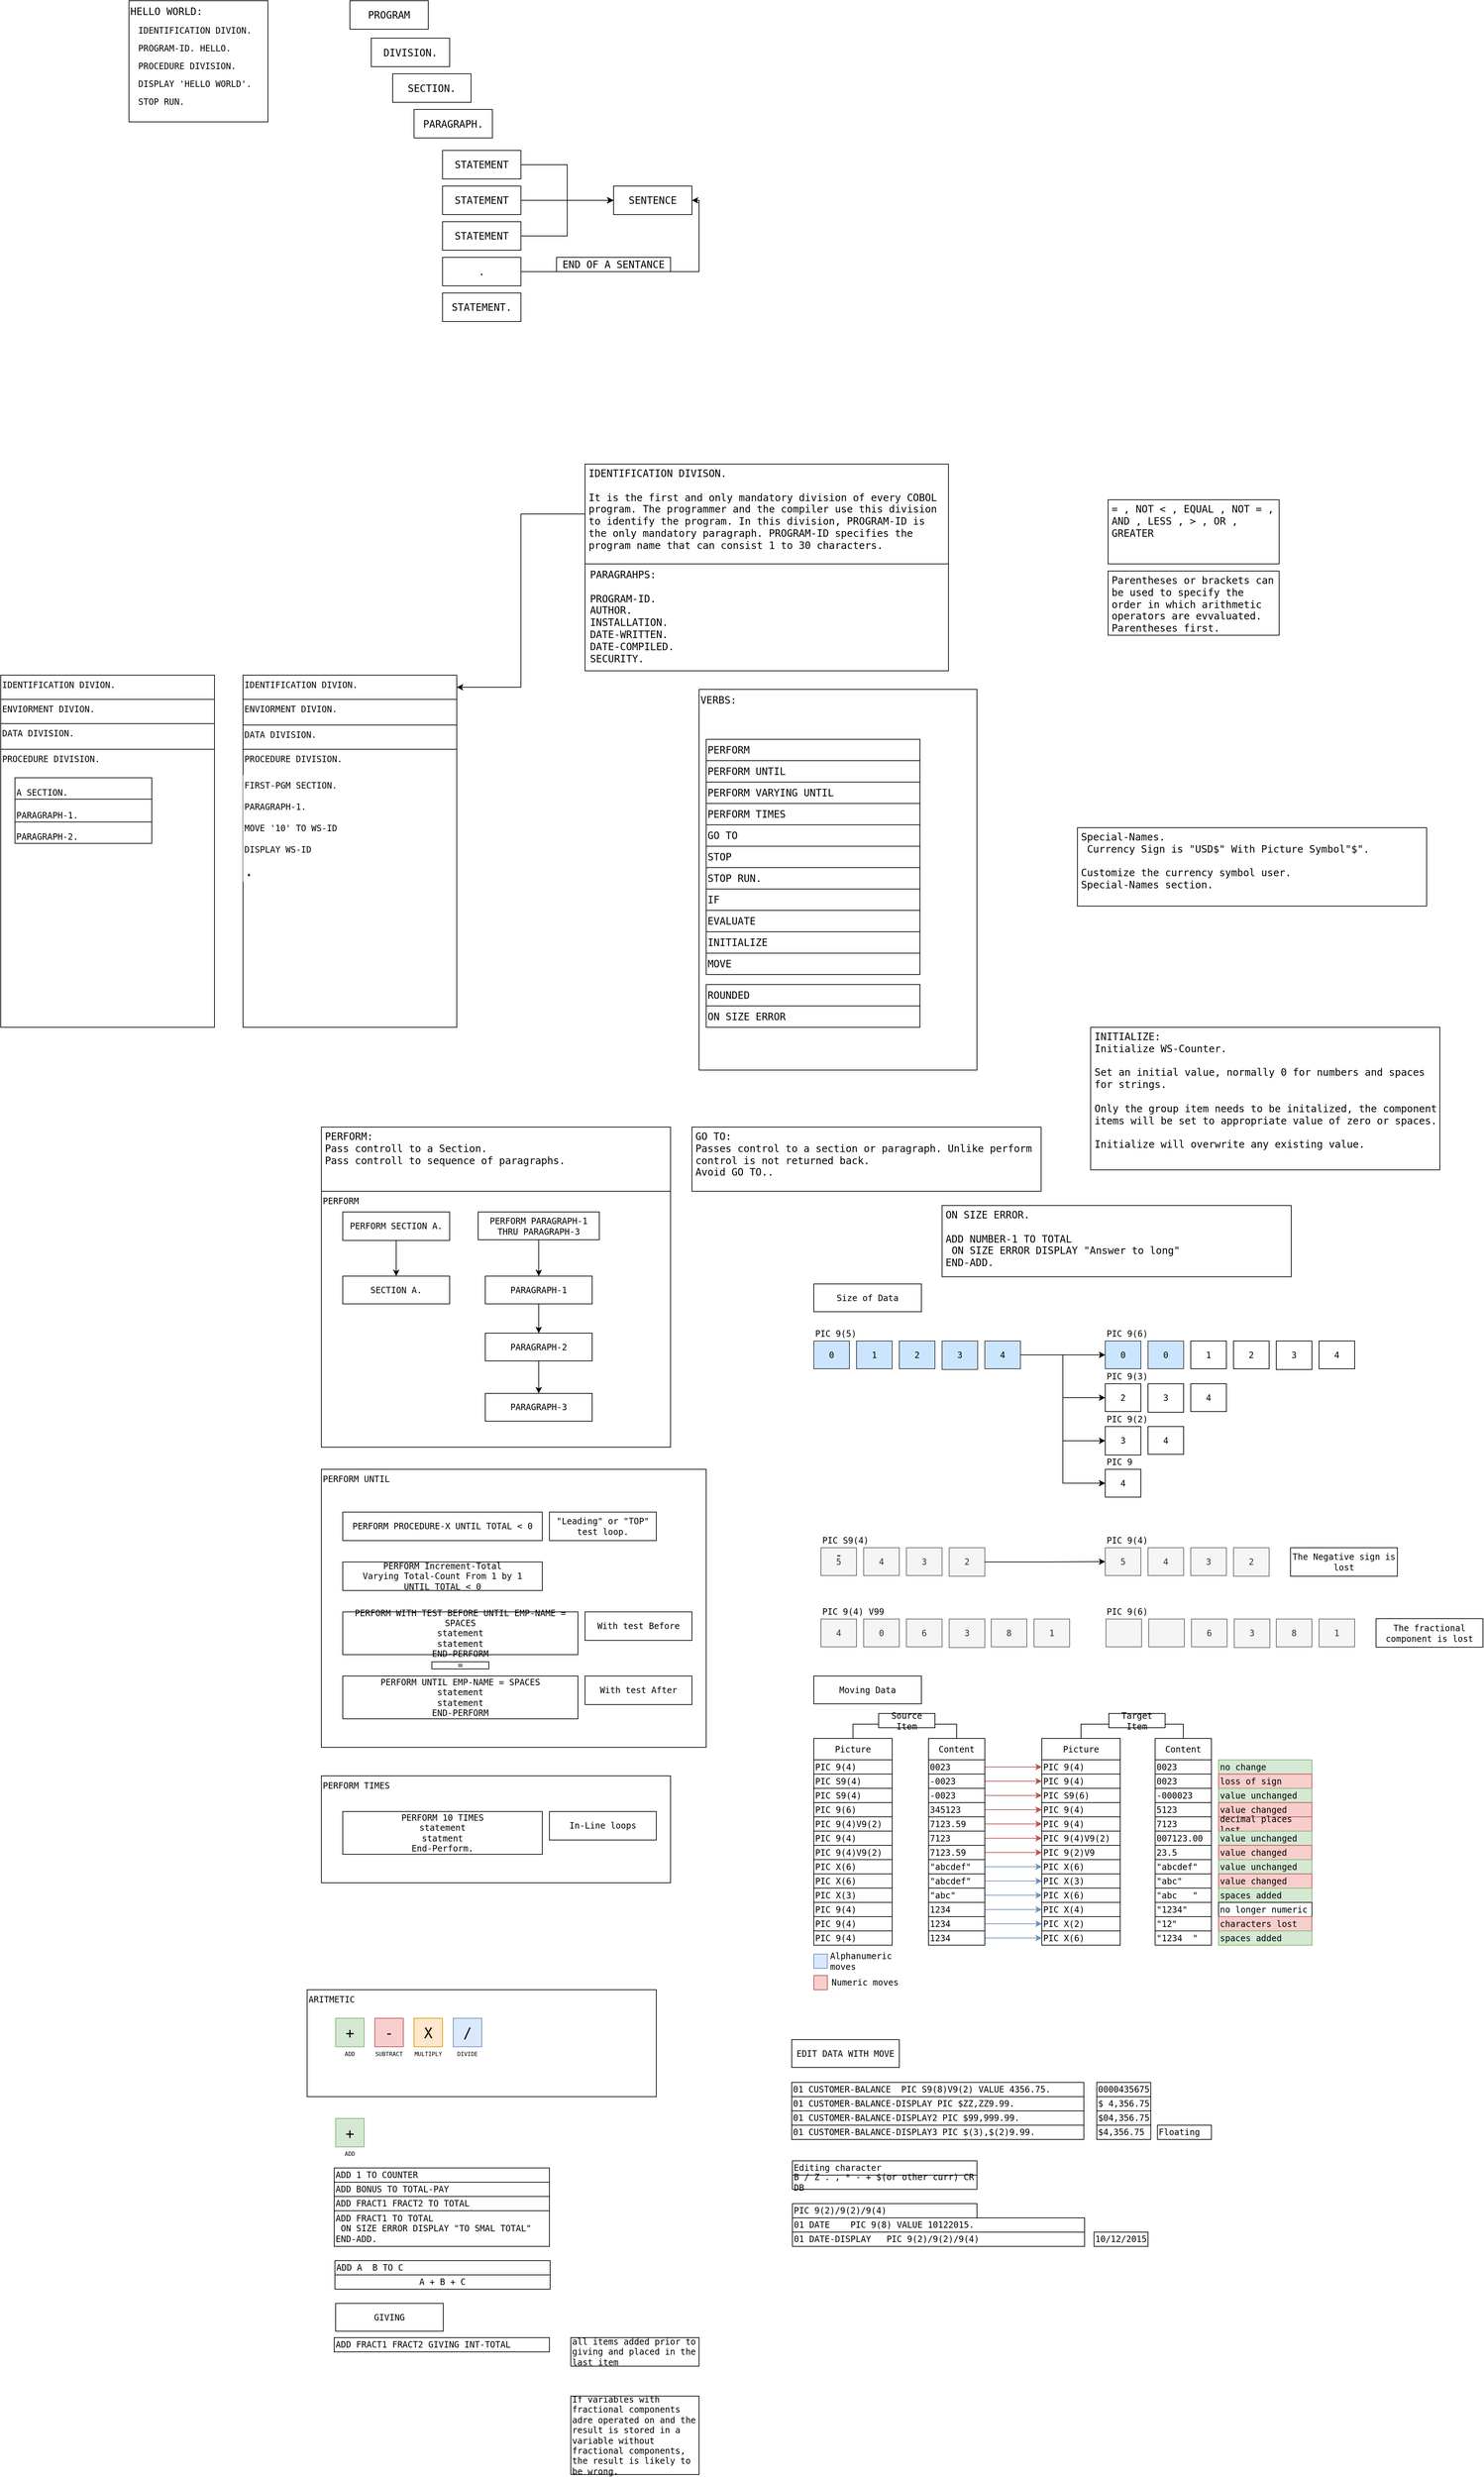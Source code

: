 <mxfile version="17.4.0" type="github">
  <diagram id="C5RBs43oDa-KdzZeNtuy" name="Page-1">
    <mxGraphModel dx="1964" dy="2268" grid="1" gridSize="10" guides="1" tooltips="1" connect="1" arrows="1" fold="1" page="1" pageScale="1" pageWidth="827" pageHeight="1169" math="0" shadow="0">
      <root>
        <mxCell id="WIyWlLk6GJQsqaUBKTNV-0" />
        <mxCell id="WIyWlLk6GJQsqaUBKTNV-1" parent="WIyWlLk6GJQsqaUBKTNV-0" />
        <mxCell id="0SPa4WWuQhr1ZMCifeJm-9" value="PERFORM TIMES" style="rounded=0;whiteSpace=wrap;html=1;sketch=0;fontSize=12;align=left;verticalAlign=top;fontFamily=monospace,monospace;" parent="WIyWlLk6GJQsqaUBKTNV-1" vertex="1">
          <mxGeometry x="550" y="1530" width="490" height="150" as="geometry" />
        </mxCell>
        <mxCell id="2tYrgcLPRN9kF1lHlc3L-101" value="&lt;font style=&quot;font-size: 14px&quot;&gt;HELLO WORLD:&lt;/font&gt;" style="rounded=0;whiteSpace=wrap;html=1;sketch=0;fontSize=12;align=left;verticalAlign=top;fontFamily=monospace,monospace;" parent="WIyWlLk6GJQsqaUBKTNV-1" vertex="1">
          <mxGeometry x="280" y="-960" width="195" height="170" as="geometry" />
        </mxCell>
        <mxCell id="2tYrgcLPRN9kF1lHlc3L-31" value="PROCEDURE DIVISION." style="rounded=0;whiteSpace=wrap;html=1;sketch=0;verticalAlign=top;align=left;fontFamily=monospace,monospace;" parent="WIyWlLk6GJQsqaUBKTNV-1" vertex="1">
          <mxGeometry x="100" y="90" width="300" height="390" as="geometry" />
        </mxCell>
        <mxCell id="zkfFHV4jXpPFQw0GAbJ--17" value="A SECTION." style="swimlane;fontStyle=0;align=left;verticalAlign=bottom;childLayout=stackLayout;horizontal=1;startSize=30;horizontalStack=0;resizeParent=1;resizeLast=0;collapsible=1;marginBottom=0;rounded=0;shadow=0;strokeWidth=1;spacingBottom=0;spacingRight=0;fontFamily=monospace,monospace;" parent="WIyWlLk6GJQsqaUBKTNV-1" vertex="1">
          <mxGeometry x="120" y="130" width="192" height="92" as="geometry">
            <mxRectangle x="120" y="200" width="160" height="26" as="alternateBounds" />
          </mxGeometry>
        </mxCell>
        <mxCell id="2tYrgcLPRN9kF1lHlc3L-23" value="PARAGRAPH-1." style="swimlane;fontStyle=0;align=left;verticalAlign=bottom;childLayout=stackLayout;horizontal=1;startSize=32;horizontalStack=0;resizeParent=1;resizeLast=0;collapsible=1;marginBottom=0;rounded=0;shadow=0;strokeWidth=1;fontFamily=monospace,monospace;" parent="zkfFHV4jXpPFQw0GAbJ--17" vertex="1" collapsed="1">
          <mxGeometry y="30" width="192" height="32" as="geometry">
            <mxRectangle y="30" width="192" height="174" as="alternateBounds" />
          </mxGeometry>
        </mxCell>
        <mxCell id="2tYrgcLPRN9kF1lHlc3L-25" value="    Statement" style="text;align=left;verticalAlign=top;spacingLeft=4;spacingRight=4;overflow=hidden;rotatable=0;points=[[0,0.5],[1,0.5]];portConstraint=eastwest;rounded=0;shadow=0;html=0;" parent="2tYrgcLPRN9kF1lHlc3L-23" vertex="1">
          <mxGeometry y="32" width="192" height="26" as="geometry" />
        </mxCell>
        <mxCell id="2tYrgcLPRN9kF1lHlc3L-26" value="    Statement" style="text;align=left;verticalAlign=top;spacingLeft=4;spacingRight=4;overflow=hidden;rotatable=0;points=[[0,0.5],[1,0.5]];portConstraint=eastwest;rounded=0;shadow=0;html=0;" parent="2tYrgcLPRN9kF1lHlc3L-23" vertex="1">
          <mxGeometry y="58" width="192" height="28" as="geometry" />
        </mxCell>
        <mxCell id="2tYrgcLPRN9kF1lHlc3L-27" value="    ." style="text;align=left;verticalAlign=top;spacingLeft=4;spacingRight=4;overflow=hidden;rotatable=0;points=[[0,0.5],[1,0.5]];portConstraint=eastwest;rounded=0;shadow=0;html=0;" parent="2tYrgcLPRN9kF1lHlc3L-23" vertex="1">
          <mxGeometry y="86" width="192" height="28" as="geometry" />
        </mxCell>
        <mxCell id="2tYrgcLPRN9kF1lHlc3L-28" value="" style="line;html=1;strokeWidth=1;align=left;verticalAlign=middle;spacingTop=-1;spacingLeft=3;spacingRight=3;rotatable=0;labelPosition=right;points=[];portConstraint=eastwest;" parent="2tYrgcLPRN9kF1lHlc3L-23" vertex="1">
          <mxGeometry y="114" width="192" height="8" as="geometry" />
        </mxCell>
        <mxCell id="2tYrgcLPRN9kF1lHlc3L-29" value="    Statement." style="text;align=left;verticalAlign=top;spacingLeft=4;spacingRight=4;overflow=hidden;rotatable=0;points=[[0,0.5],[1,0.5]];portConstraint=eastwest;rounded=0;shadow=0;html=0;" parent="2tYrgcLPRN9kF1lHlc3L-23" vertex="1">
          <mxGeometry y="122" width="192" height="26" as="geometry" />
        </mxCell>
        <mxCell id="2tYrgcLPRN9kF1lHlc3L-32" value="    Statement." style="text;align=left;verticalAlign=top;spacingLeft=4;spacingRight=4;overflow=hidden;rotatable=0;points=[[0,0.5],[1,0.5]];portConstraint=eastwest;rounded=0;shadow=0;html=0;" parent="2tYrgcLPRN9kF1lHlc3L-23" vertex="1">
          <mxGeometry y="148" width="192" height="26" as="geometry" />
        </mxCell>
        <mxCell id="2tYrgcLPRN9kF1lHlc3L-5" value="PARAGRAPH-2." style="swimlane;fontStyle=0;align=left;verticalAlign=bottom;childLayout=stackLayout;horizontal=1;startSize=30;horizontalStack=0;resizeParent=1;resizeLast=0;collapsible=1;marginBottom=0;rounded=0;shadow=0;strokeWidth=1;fontFamily=monospace,monospace;" parent="zkfFHV4jXpPFQw0GAbJ--17" vertex="1" collapsed="1">
          <mxGeometry y="62" width="192" height="30" as="geometry">
            <mxRectangle y="62" width="192" height="118" as="alternateBounds" />
          </mxGeometry>
        </mxCell>
        <mxCell id="2tYrgcLPRN9kF1lHlc3L-7" value="    Statement" style="text;align=left;verticalAlign=top;spacingLeft=4;spacingRight=4;overflow=hidden;rotatable=0;points=[[0,0.5],[1,0.5]];portConstraint=eastwest;rounded=0;shadow=0;html=0;" parent="2tYrgcLPRN9kF1lHlc3L-5" vertex="1">
          <mxGeometry y="30" width="192" height="26" as="geometry" />
        </mxCell>
        <mxCell id="2tYrgcLPRN9kF1lHlc3L-14" value="    Statement" style="text;align=left;verticalAlign=top;spacingLeft=4;spacingRight=4;overflow=hidden;rotatable=0;points=[[0,0.5],[1,0.5]];portConstraint=eastwest;rounded=0;shadow=0;html=0;" parent="2tYrgcLPRN9kF1lHlc3L-5" vertex="1">
          <mxGeometry y="56" width="192" height="28" as="geometry" />
        </mxCell>
        <mxCell id="2tYrgcLPRN9kF1lHlc3L-11" value="" style="line;html=1;strokeWidth=1;align=left;verticalAlign=middle;spacingTop=-1;spacingLeft=3;spacingRight=3;rotatable=0;labelPosition=right;points=[];portConstraint=eastwest;" parent="2tYrgcLPRN9kF1lHlc3L-5" vertex="1">
          <mxGeometry y="84" width="192" height="8" as="geometry" />
        </mxCell>
        <mxCell id="2tYrgcLPRN9kF1lHlc3L-8" value="    Statement." style="text;align=left;verticalAlign=top;spacingLeft=4;spacingRight=4;overflow=hidden;rotatable=0;points=[[0,0.5],[1,0.5]];portConstraint=eastwest;rounded=0;shadow=0;html=0;" parent="2tYrgcLPRN9kF1lHlc3L-5" vertex="1">
          <mxGeometry y="92" width="192" height="24" as="geometry" />
        </mxCell>
        <mxCell id="2tYrgcLPRN9kF1lHlc3L-33" value="DATA DIVISION." style="rounded=0;whiteSpace=wrap;html=1;sketch=0;verticalAlign=top;align=left;fontFamily=monospace,monospace;" parent="WIyWlLk6GJQsqaUBKTNV-1" vertex="1">
          <mxGeometry x="100" y="54" width="300" height="36" as="geometry" />
        </mxCell>
        <mxCell id="2tYrgcLPRN9kF1lHlc3L-34" value="ENVIORMENT DIVION." style="rounded=0;whiteSpace=wrap;html=1;sketch=0;verticalAlign=top;align=left;fontFamily=monospace,monospace;" parent="WIyWlLk6GJQsqaUBKTNV-1" vertex="1">
          <mxGeometry x="100" y="20" width="300" height="34" as="geometry" />
        </mxCell>
        <mxCell id="2tYrgcLPRN9kF1lHlc3L-35" value="IDENTIFICATION DIVION." style="rounded=0;whiteSpace=wrap;html=1;sketch=0;verticalAlign=top;align=left;fontFamily=monospace,monospace;" parent="WIyWlLk6GJQsqaUBKTNV-1" vertex="1">
          <mxGeometry x="100" y="-14" width="300" height="34" as="geometry" />
        </mxCell>
        <mxCell id="2tYrgcLPRN9kF1lHlc3L-41" value="PROCEDURE DIVISION." style="rounded=0;whiteSpace=wrap;html=1;sketch=0;verticalAlign=top;align=left;fontFamily=monospace,monospace;" parent="WIyWlLk6GJQsqaUBKTNV-1" vertex="1">
          <mxGeometry x="440" y="90" width="300" height="390" as="geometry" />
        </mxCell>
        <mxCell id="2tYrgcLPRN9kF1lHlc3L-55" value="DATA DIVISION." style="rounded=0;whiteSpace=wrap;html=1;sketch=0;verticalAlign=top;align=left;fontFamily=monospace,monospace;" parent="WIyWlLk6GJQsqaUBKTNV-1" vertex="1">
          <mxGeometry x="440" y="56" width="300" height="34" as="geometry" />
        </mxCell>
        <mxCell id="2tYrgcLPRN9kF1lHlc3L-56" value="ENVIORMENT DIVION." style="rounded=0;whiteSpace=wrap;html=1;sketch=0;verticalAlign=top;align=left;fontFamily=monospace,monospace;" parent="WIyWlLk6GJQsqaUBKTNV-1" vertex="1">
          <mxGeometry x="440" y="20" width="300" height="36" as="geometry" />
        </mxCell>
        <mxCell id="2tYrgcLPRN9kF1lHlc3L-57" value="IDENTIFICATION DIVION." style="rounded=0;whiteSpace=wrap;html=1;sketch=0;verticalAlign=top;align=left;fontFamily=monospace,monospace;" parent="WIyWlLk6GJQsqaUBKTNV-1" vertex="1">
          <mxGeometry x="440" y="-14" width="300" height="34" as="geometry" />
        </mxCell>
        <mxCell id="2tYrgcLPRN9kF1lHlc3L-36" value="FIRST-PGM SECTION." style="rounded=0;whiteSpace=wrap;html=1;sketch=0;strokeColor=none;align=left;fontFamily=monospace,monospace;" parent="WIyWlLk6GJQsqaUBKTNV-1" vertex="1">
          <mxGeometry x="440" y="126" width="150" height="30" as="geometry" />
        </mxCell>
        <mxCell id="2tYrgcLPRN9kF1lHlc3L-37" value="PARAGRAPH-1." style="rounded=0;whiteSpace=wrap;html=1;sketch=0;strokeColor=none;align=left;fontFamily=monospace,monospace;" parent="WIyWlLk6GJQsqaUBKTNV-1" vertex="1">
          <mxGeometry x="440" y="156" width="150" height="30" as="geometry" />
        </mxCell>
        <mxCell id="2tYrgcLPRN9kF1lHlc3L-38" value="MOVE &#39;10&#39; TO WS-ID" style="rounded=0;whiteSpace=wrap;html=1;sketch=0;strokeColor=none;align=left;fontFamily=monospace,monospace;" parent="WIyWlLk6GJQsqaUBKTNV-1" vertex="1">
          <mxGeometry x="440" y="186" width="150" height="30" as="geometry" />
        </mxCell>
        <mxCell id="2tYrgcLPRN9kF1lHlc3L-39" value="DISPLAY WS-ID" style="rounded=0;whiteSpace=wrap;html=1;sketch=0;strokeColor=none;align=left;fontFamily=monospace,monospace;" parent="WIyWlLk6GJQsqaUBKTNV-1" vertex="1">
          <mxGeometry x="440" y="216" width="150" height="30" as="geometry" />
        </mxCell>
        <mxCell id="2tYrgcLPRN9kF1lHlc3L-40" value="&lt;font style=&quot;font-size: 21px&quot;&gt;.&lt;/font&gt;" style="rounded=0;whiteSpace=wrap;html=1;sketch=0;strokeColor=none;align=left;fontFamily=monospace,monospace;" parent="WIyWlLk6GJQsqaUBKTNV-1" vertex="1">
          <mxGeometry x="440" y="246" width="150" height="30" as="geometry" />
        </mxCell>
        <mxCell id="2tYrgcLPRN9kF1lHlc3L-58" value="IDENTIFICATION DIVISON.&lt;br&gt;&lt;br&gt;It is the first and only mandatory division of every COBOL program. The programmer and the compiler use this division to identify the program. In this division, PROGRAM-ID is the only mandatory paragraph. PROGRAM-ID specifies the program name that can consist 1 to 30 characters." style="rounded=0;sketch=0;fontSize=14;align=left;verticalAlign=top;fontFamily=monospace,monospace;spacing=0;whiteSpace=wrap;html=1;spacingTop=0;spacingLeft=5;spacingRight=5;" parent="WIyWlLk6GJQsqaUBKTNV-1" vertex="1">
          <mxGeometry x="920" y="-310" width="510" height="140" as="geometry" />
        </mxCell>
        <mxCell id="2tYrgcLPRN9kF1lHlc3L-59" value="" style="endArrow=classic;html=1;rounded=0;fontSize=21;edgeStyle=orthogonalEdgeStyle;entryX=1;entryY=0.5;entryDx=0;entryDy=0;exitX=0;exitY=0.5;exitDx=0;exitDy=0;fontFamily=monospace,monospace;" parent="WIyWlLk6GJQsqaUBKTNV-1" source="2tYrgcLPRN9kF1lHlc3L-58" target="2tYrgcLPRN9kF1lHlc3L-57" edge="1">
          <mxGeometry width="50" height="50" relative="1" as="geometry">
            <mxPoint x="970" y="102" as="sourcePoint" />
            <mxPoint x="1020" y="52" as="targetPoint" />
          </mxGeometry>
        </mxCell>
        <mxCell id="2tYrgcLPRN9kF1lHlc3L-60" value="PERFORM" style="rounded=0;whiteSpace=wrap;html=1;sketch=0;fontSize=12;align=left;verticalAlign=top;fontFamily=monospace,monospace;" parent="WIyWlLk6GJQsqaUBKTNV-1" vertex="1">
          <mxGeometry x="550" y="710" width="490" height="359" as="geometry" />
        </mxCell>
        <mxCell id="2tYrgcLPRN9kF1lHlc3L-64" style="edgeStyle=orthogonalEdgeStyle;rounded=0;orthogonalLoop=1;jettySize=auto;html=1;exitX=0.5;exitY=1;exitDx=0;exitDy=0;entryX=0.5;entryY=0;entryDx=0;entryDy=0;fontSize=12;fontFamily=monospace,monospace;" parent="WIyWlLk6GJQsqaUBKTNV-1" source="2tYrgcLPRN9kF1lHlc3L-61" target="2tYrgcLPRN9kF1lHlc3L-63" edge="1">
          <mxGeometry relative="1" as="geometry" />
        </mxCell>
        <mxCell id="2tYrgcLPRN9kF1lHlc3L-61" value="PERFORM SECTION A." style="rounded=0;whiteSpace=wrap;html=1;sketch=0;fontSize=12;fontFamily=monospace,monospace;" parent="WIyWlLk6GJQsqaUBKTNV-1" vertex="1">
          <mxGeometry x="580" y="739" width="150" height="40" as="geometry" />
        </mxCell>
        <mxCell id="2tYrgcLPRN9kF1lHlc3L-68" style="edgeStyle=orthogonalEdgeStyle;rounded=0;orthogonalLoop=1;jettySize=auto;html=1;exitX=0.5;exitY=1;exitDx=0;exitDy=0;entryX=0.5;entryY=0;entryDx=0;entryDy=0;fontSize=12;fontFamily=monospace,monospace;" parent="WIyWlLk6GJQsqaUBKTNV-1" source="2tYrgcLPRN9kF1lHlc3L-62" target="2tYrgcLPRN9kF1lHlc3L-65" edge="1">
          <mxGeometry relative="1" as="geometry" />
        </mxCell>
        <mxCell id="2tYrgcLPRN9kF1lHlc3L-62" value="PERFORM PARAGRAPH-1&lt;br&gt;THRU PARAGRAPH-3" style="rounded=0;whiteSpace=wrap;html=1;sketch=0;fontSize=12;fontFamily=monospace,monospace;" parent="WIyWlLk6GJQsqaUBKTNV-1" vertex="1">
          <mxGeometry x="770" y="739" width="170" height="39" as="geometry" />
        </mxCell>
        <mxCell id="2tYrgcLPRN9kF1lHlc3L-63" value="SECTION A." style="rounded=0;whiteSpace=wrap;html=1;sketch=0;fontSize=12;fontFamily=monospace,monospace;" parent="WIyWlLk6GJQsqaUBKTNV-1" vertex="1">
          <mxGeometry x="580" y="829" width="150" height="39" as="geometry" />
        </mxCell>
        <mxCell id="2tYrgcLPRN9kF1lHlc3L-69" style="edgeStyle=orthogonalEdgeStyle;rounded=0;orthogonalLoop=1;jettySize=auto;html=1;exitX=0.5;exitY=1;exitDx=0;exitDy=0;fontSize=12;fontFamily=monospace,monospace;" parent="WIyWlLk6GJQsqaUBKTNV-1" source="2tYrgcLPRN9kF1lHlc3L-65" target="2tYrgcLPRN9kF1lHlc3L-66" edge="1">
          <mxGeometry relative="1" as="geometry" />
        </mxCell>
        <mxCell id="2tYrgcLPRN9kF1lHlc3L-65" value="PARAGRAPH-1" style="rounded=0;whiteSpace=wrap;html=1;sketch=0;fontSize=12;fontFamily=monospace,monospace;" parent="WIyWlLk6GJQsqaUBKTNV-1" vertex="1">
          <mxGeometry x="780" y="829" width="150" height="39" as="geometry" />
        </mxCell>
        <mxCell id="2tYrgcLPRN9kF1lHlc3L-70" style="edgeStyle=orthogonalEdgeStyle;rounded=0;orthogonalLoop=1;jettySize=auto;html=1;exitX=0.5;exitY=1;exitDx=0;exitDy=0;fontSize=12;fontFamily=monospace,monospace;" parent="WIyWlLk6GJQsqaUBKTNV-1" source="2tYrgcLPRN9kF1lHlc3L-66" target="2tYrgcLPRN9kF1lHlc3L-67" edge="1">
          <mxGeometry relative="1" as="geometry" />
        </mxCell>
        <mxCell id="2tYrgcLPRN9kF1lHlc3L-66" value="PARAGRAPH-2" style="rounded=0;whiteSpace=wrap;html=1;sketch=0;fontSize=12;fontFamily=monospace,monospace;" parent="WIyWlLk6GJQsqaUBKTNV-1" vertex="1">
          <mxGeometry x="780" y="909" width="150" height="39" as="geometry" />
        </mxCell>
        <mxCell id="2tYrgcLPRN9kF1lHlc3L-67" value="PARAGRAPH-3" style="rounded=0;whiteSpace=wrap;html=1;sketch=0;fontSize=12;fontFamily=monospace,monospace;" parent="WIyWlLk6GJQsqaUBKTNV-1" vertex="1">
          <mxGeometry x="780" y="993.5" width="150" height="39" as="geometry" />
        </mxCell>
        <mxCell id="2tYrgcLPRN9kF1lHlc3L-72" style="edgeStyle=orthogonalEdgeStyle;rounded=0;orthogonalLoop=1;jettySize=auto;html=1;exitX=0.5;exitY=1;exitDx=0;exitDy=0;fontSize=12;fontFamily=monospace,monospace;" parent="WIyWlLk6GJQsqaUBKTNV-1" edge="1">
          <mxGeometry relative="1" as="geometry">
            <mxPoint x="795" y="710" as="sourcePoint" />
            <mxPoint x="795" y="710" as="targetPoint" />
          </mxGeometry>
        </mxCell>
        <mxCell id="2tYrgcLPRN9kF1lHlc3L-76" value="&lt;font&gt;IDENTIFICATION DIVION.&lt;/font&gt;" style="rounded=0;whiteSpace=wrap;html=1;sketch=0;verticalAlign=top;align=left;fontFamily=monospace,monospace;strokeColor=none;" parent="WIyWlLk6GJQsqaUBKTNV-1" vertex="1">
          <mxGeometry x="291" y="-932.5" width="164" height="25" as="geometry" />
        </mxCell>
        <mxCell id="2tYrgcLPRN9kF1lHlc3L-77" value="PROGRAM-ID. HELLO." style="rounded=0;whiteSpace=wrap;html=1;sketch=0;verticalAlign=top;align=left;fontFamily=monospace,monospace;strokeColor=none;" parent="WIyWlLk6GJQsqaUBKTNV-1" vertex="1">
          <mxGeometry x="291" y="-907.5" width="164" height="25" as="geometry" />
        </mxCell>
        <mxCell id="2tYrgcLPRN9kF1lHlc3L-78" value="PROCEDURE DIVISION." style="rounded=0;whiteSpace=wrap;html=1;sketch=0;verticalAlign=top;align=left;fontFamily=monospace,monospace;strokeColor=none;" parent="WIyWlLk6GJQsqaUBKTNV-1" vertex="1">
          <mxGeometry x="291" y="-882.5" width="164" height="25" as="geometry" />
        </mxCell>
        <mxCell id="2tYrgcLPRN9kF1lHlc3L-79" value="DISPLAY &#39;HELLO WORLD&#39;." style="rounded=0;whiteSpace=wrap;html=1;sketch=0;verticalAlign=top;align=left;fontFamily=monospace,monospace;strokeColor=none;" parent="WIyWlLk6GJQsqaUBKTNV-1" vertex="1">
          <mxGeometry x="291" y="-857.5" width="164" height="25" as="geometry" />
        </mxCell>
        <mxCell id="2tYrgcLPRN9kF1lHlc3L-80" value="&lt;div&gt;STOP RUN.&lt;/div&gt;&lt;div&gt;&lt;br&gt;&lt;/div&gt;" style="rounded=0;whiteSpace=wrap;html=1;sketch=0;verticalAlign=top;align=left;fontFamily=monospace,monospace;strokeColor=none;" parent="WIyWlLk6GJQsqaUBKTNV-1" vertex="1">
          <mxGeometry x="291" y="-832.5" width="164" height="25" as="geometry" />
        </mxCell>
        <mxCell id="2tYrgcLPRN9kF1lHlc3L-81" value="&lt;div style=&quot;font-size: 14px&quot;&gt;&lt;font style=&quot;font-size: 14px&quot;&gt;PARAGRAHPS:&lt;/font&gt;&lt;/div&gt;&lt;div style=&quot;font-size: 14px&quot;&gt;&lt;font style=&quot;font-size: 14px&quot;&gt;&lt;br&gt;&lt;/font&gt;&lt;/div&gt;&lt;div style=&quot;font-size: 14px&quot;&gt;&lt;font style=&quot;font-size: 14px&quot;&gt;PROGRAM-ID.&lt;/font&gt;&lt;/div&gt;&lt;div style=&quot;font-size: 14px&quot;&gt;&lt;font style=&quot;font-size: 14px&quot;&gt;AUTHOR.&lt;/font&gt;&lt;/div&gt;&lt;div style=&quot;font-size: 14px&quot;&gt;&lt;font style=&quot;font-size: 14px&quot;&gt;INSTALLATION.&lt;/font&gt;&lt;/div&gt;&lt;div style=&quot;font-size: 14px&quot;&gt;&lt;font style=&quot;font-size: 14px&quot;&gt;DATE-WRITTEN.&lt;/font&gt;&lt;/div&gt;&lt;div style=&quot;font-size: 14px&quot;&gt;&lt;font style=&quot;font-size: 14px&quot;&gt;DATE-COMPILED.&lt;/font&gt;&lt;/div&gt;&lt;div style=&quot;font-size: 14px&quot;&gt;&lt;font style=&quot;font-size: 14px&quot;&gt;SECURITY.&lt;/font&gt;&lt;/div&gt;" style="rounded=0;whiteSpace=wrap;html=1;sketch=0;verticalAlign=top;align=left;fontFamily=monospace,monospace;spacingLeft=5;spacingRight=5;" parent="WIyWlLk6GJQsqaUBKTNV-1" vertex="1">
          <mxGeometry x="920" y="-170" width="510" height="150" as="geometry" />
        </mxCell>
        <mxCell id="2tYrgcLPRN9kF1lHlc3L-82" value="PROGRAM" style="rounded=0;whiteSpace=wrap;html=1;sketch=0;fontFamily=monospace,monospace;fontSize=14;" parent="WIyWlLk6GJQsqaUBKTNV-1" vertex="1">
          <mxGeometry x="590" y="-960" width="110" height="40" as="geometry" />
        </mxCell>
        <mxCell id="2tYrgcLPRN9kF1lHlc3L-83" value="DIVISION." style="rounded=0;whiteSpace=wrap;html=1;sketch=0;fontFamily=monospace,monospace;fontSize=14;" parent="WIyWlLk6GJQsqaUBKTNV-1" vertex="1">
          <mxGeometry x="620" y="-907.5" width="110" height="40" as="geometry" />
        </mxCell>
        <mxCell id="2tYrgcLPRN9kF1lHlc3L-84" value="SECTION." style="rounded=0;whiteSpace=wrap;html=1;sketch=0;fontFamily=monospace,monospace;fontSize=14;" parent="WIyWlLk6GJQsqaUBKTNV-1" vertex="1">
          <mxGeometry x="650" y="-857.5" width="110" height="40" as="geometry" />
        </mxCell>
        <mxCell id="2tYrgcLPRN9kF1lHlc3L-85" value="PARAGRAPH." style="rounded=0;whiteSpace=wrap;html=1;sketch=0;fontFamily=monospace,monospace;fontSize=14;" parent="WIyWlLk6GJQsqaUBKTNV-1" vertex="1">
          <mxGeometry x="680" y="-807.5" width="110" height="40" as="geometry" />
        </mxCell>
        <mxCell id="2tYrgcLPRN9kF1lHlc3L-86" value="STATEMENT" style="rounded=0;whiteSpace=wrap;html=1;sketch=0;fontFamily=monospace,monospace;fontSize=14;" parent="WIyWlLk6GJQsqaUBKTNV-1" vertex="1">
          <mxGeometry x="720" y="-750" width="110" height="40" as="geometry" />
        </mxCell>
        <mxCell id="2tYrgcLPRN9kF1lHlc3L-87" value="STATEMENT" style="rounded=0;whiteSpace=wrap;html=1;sketch=0;fontFamily=monospace,monospace;fontSize=14;" parent="WIyWlLk6GJQsqaUBKTNV-1" vertex="1">
          <mxGeometry x="720" y="-700" width="110" height="40" as="geometry" />
        </mxCell>
        <mxCell id="2tYrgcLPRN9kF1lHlc3L-88" value="STATEMENT" style="rounded=0;whiteSpace=wrap;html=1;sketch=0;fontFamily=monospace,monospace;fontSize=14;" parent="WIyWlLk6GJQsqaUBKTNV-1" vertex="1">
          <mxGeometry x="720" y="-650" width="110" height="40" as="geometry" />
        </mxCell>
        <mxCell id="2tYrgcLPRN9kF1lHlc3L-89" value="." style="rounded=0;whiteSpace=wrap;html=1;sketch=0;fontFamily=monospace,monospace;fontSize=14;" parent="WIyWlLk6GJQsqaUBKTNV-1" vertex="1">
          <mxGeometry x="720" y="-600" width="110" height="40" as="geometry" />
        </mxCell>
        <mxCell id="2tYrgcLPRN9kF1lHlc3L-90" value="STATEMENT." style="rounded=0;whiteSpace=wrap;html=1;sketch=0;fontFamily=monospace,monospace;fontSize=14;" parent="WIyWlLk6GJQsqaUBKTNV-1" vertex="1">
          <mxGeometry x="720" y="-550" width="110" height="40" as="geometry" />
        </mxCell>
        <mxCell id="2tYrgcLPRN9kF1lHlc3L-91" value="SENTENCE" style="rounded=0;whiteSpace=wrap;html=1;sketch=0;fontFamily=monospace,monospace;fontSize=14;" parent="WIyWlLk6GJQsqaUBKTNV-1" vertex="1">
          <mxGeometry x="960" y="-700" width="110" height="40" as="geometry" />
        </mxCell>
        <mxCell id="2tYrgcLPRN9kF1lHlc3L-92" value="" style="endArrow=classic;html=1;rounded=0;fontSize=21;edgeStyle=orthogonalEdgeStyle;entryX=0;entryY=0.5;entryDx=0;entryDy=0;exitX=1;exitY=0.5;exitDx=0;exitDy=0;fontFamily=monospace,monospace;" parent="WIyWlLk6GJQsqaUBKTNV-1" source="2tYrgcLPRN9kF1lHlc3L-86" target="2tYrgcLPRN9kF1lHlc3L-91" edge="1">
          <mxGeometry width="50" height="50" relative="1" as="geometry">
            <mxPoint x="1290" y="-737.5" as="sourcePoint" />
            <mxPoint x="1110" y="-482.5" as="targetPoint" />
          </mxGeometry>
        </mxCell>
        <mxCell id="2tYrgcLPRN9kF1lHlc3L-93" value="" style="endArrow=classic;html=1;rounded=0;fontSize=21;edgeStyle=orthogonalEdgeStyle;entryX=0;entryY=0.5;entryDx=0;entryDy=0;exitX=1;exitY=0.5;exitDx=0;exitDy=0;fontFamily=monospace,monospace;" parent="WIyWlLk6GJQsqaUBKTNV-1" source="2tYrgcLPRN9kF1lHlc3L-87" target="2tYrgcLPRN9kF1lHlc3L-91" edge="1">
          <mxGeometry width="50" height="50" relative="1" as="geometry">
            <mxPoint x="840" y="-720" as="sourcePoint" />
            <mxPoint x="970" y="-640" as="targetPoint" />
          </mxGeometry>
        </mxCell>
        <mxCell id="2tYrgcLPRN9kF1lHlc3L-94" value="" style="endArrow=classic;html=1;rounded=0;fontSize=21;edgeStyle=orthogonalEdgeStyle;entryX=0;entryY=0.5;entryDx=0;entryDy=0;exitX=1;exitY=0.5;exitDx=0;exitDy=0;fontFamily=monospace,monospace;" parent="WIyWlLk6GJQsqaUBKTNV-1" source="2tYrgcLPRN9kF1lHlc3L-88" target="2tYrgcLPRN9kF1lHlc3L-91" edge="1">
          <mxGeometry width="50" height="50" relative="1" as="geometry">
            <mxPoint x="840" y="-660" as="sourcePoint" />
            <mxPoint x="970" y="-640" as="targetPoint" />
          </mxGeometry>
        </mxCell>
        <mxCell id="2tYrgcLPRN9kF1lHlc3L-95" value="" style="endArrow=classic;html=1;rounded=0;fontSize=21;edgeStyle=orthogonalEdgeStyle;entryX=1;entryY=0.5;entryDx=0;entryDy=0;exitX=1;exitY=0.5;exitDx=0;exitDy=0;fontFamily=monospace,monospace;" parent="WIyWlLk6GJQsqaUBKTNV-1" source="2tYrgcLPRN9kF1lHlc3L-89" target="2tYrgcLPRN9kF1lHlc3L-91" edge="1">
          <mxGeometry width="50" height="50" relative="1" as="geometry">
            <mxPoint x="970" y="-520" as="sourcePoint" />
            <mxPoint x="1100" y="-580" as="targetPoint" />
          </mxGeometry>
        </mxCell>
        <mxCell id="2tYrgcLPRN9kF1lHlc3L-96" value="END OF A SENTANCE" style="rounded=0;whiteSpace=wrap;html=1;sketch=0;fontFamily=monospace,monospace;fontSize=14;" parent="WIyWlLk6GJQsqaUBKTNV-1" vertex="1">
          <mxGeometry x="880" y="-600" width="160" height="20" as="geometry" />
        </mxCell>
        <mxCell id="2tYrgcLPRN9kF1lHlc3L-97" value="&lt;font style=&quot;font-size: 14px&quot;&gt;VERBS:&lt;/font&gt;" style="rounded=0;whiteSpace=wrap;html=1;sketch=0;fontSize=12;align=left;verticalAlign=top;fontFamily=monospace,monospace;" parent="WIyWlLk6GJQsqaUBKTNV-1" vertex="1">
          <mxGeometry x="1080" y="6" width="390" height="534" as="geometry" />
        </mxCell>
        <mxCell id="2tYrgcLPRN9kF1lHlc3L-98" value="&lt;font style=&quot;font-size: 14px&quot;&gt;PERFORM&lt;/font&gt;" style="rounded=0;whiteSpace=wrap;html=1;sketch=0;verticalAlign=top;align=left;fontFamily=monospace,monospace;" parent="WIyWlLk6GJQsqaUBKTNV-1" vertex="1">
          <mxGeometry x="1090" y="76" width="300" height="30" as="geometry" />
        </mxCell>
        <mxCell id="2tYrgcLPRN9kF1lHlc3L-99" value="&lt;font style=&quot;font-size: 14px&quot;&gt;GO TO&lt;/font&gt;" style="rounded=0;whiteSpace=wrap;html=1;sketch=0;verticalAlign=top;align=left;fontFamily=monospace,monospace;" parent="WIyWlLk6GJQsqaUBKTNV-1" vertex="1">
          <mxGeometry x="1090" y="196" width="300" height="30" as="geometry" />
        </mxCell>
        <mxCell id="2tYrgcLPRN9kF1lHlc3L-100" value="PERFORM:&lt;br&gt;&lt;div&gt;Pass controll to a Section.&lt;/div&gt;&lt;div&gt;Pass controll to sequence of paragraphs.&lt;br&gt;&lt;/div&gt;&lt;div&gt;&lt;br&gt;&lt;/div&gt;" style="rounded=0;sketch=0;fontSize=14;align=left;verticalAlign=top;fontFamily=monospace,monospace;spacing=0;whiteSpace=wrap;html=1;spacingTop=0;spacingLeft=5;spacingRight=5;" parent="WIyWlLk6GJQsqaUBKTNV-1" vertex="1">
          <mxGeometry x="550" y="620" width="490" height="90" as="geometry" />
        </mxCell>
        <mxCell id="2tYrgcLPRN9kF1lHlc3L-102" value="GO TO:&lt;br&gt;Passes control to a section or paragraph. Unlike perform control is not returned back.&amp;nbsp;&lt;br&gt;Avoid GO TO.." style="rounded=0;sketch=0;fontSize=14;align=left;verticalAlign=top;fontFamily=monospace,monospace;spacing=0;whiteSpace=wrap;html=1;spacingTop=0;spacingLeft=5;spacingRight=5;" parent="WIyWlLk6GJQsqaUBKTNV-1" vertex="1">
          <mxGeometry x="1070" y="620" width="490" height="90" as="geometry" />
        </mxCell>
        <mxCell id="2tYrgcLPRN9kF1lHlc3L-103" value="&lt;font style=&quot;font-size: 14px&quot;&gt;STOP&lt;/font&gt;" style="rounded=0;whiteSpace=wrap;html=1;sketch=0;verticalAlign=top;align=left;fontFamily=monospace,monospace;" parent="WIyWlLk6GJQsqaUBKTNV-1" vertex="1">
          <mxGeometry x="1090" y="226" width="300" height="30" as="geometry" />
        </mxCell>
        <mxCell id="2tYrgcLPRN9kF1lHlc3L-104" value="&lt;font style=&quot;font-size: 14px&quot;&gt;STOP RUN.&lt;/font&gt;" style="rounded=0;whiteSpace=wrap;html=1;sketch=0;verticalAlign=top;align=left;fontFamily=monospace,monospace;" parent="WIyWlLk6GJQsqaUBKTNV-1" vertex="1">
          <mxGeometry x="1090" y="256" width="300" height="30" as="geometry" />
        </mxCell>
        <mxCell id="2tYrgcLPRN9kF1lHlc3L-105" value="&lt;font style=&quot;font-size: 14px&quot;&gt;IF&lt;/font&gt;" style="rounded=0;whiteSpace=wrap;html=1;sketch=0;verticalAlign=top;align=left;fontFamily=monospace,monospace;" parent="WIyWlLk6GJQsqaUBKTNV-1" vertex="1">
          <mxGeometry x="1090" y="286" width="300" height="30" as="geometry" />
        </mxCell>
        <mxCell id="2tYrgcLPRN9kF1lHlc3L-106" value="&lt;font style=&quot;font-size: 14px&quot;&gt;EVALUATE&lt;/font&gt;" style="rounded=0;whiteSpace=wrap;html=1;sketch=0;verticalAlign=top;align=left;fontFamily=monospace,monospace;" parent="WIyWlLk6GJQsqaUBKTNV-1" vertex="1">
          <mxGeometry x="1090" y="316" width="300" height="30" as="geometry" />
        </mxCell>
        <mxCell id="2tYrgcLPRN9kF1lHlc3L-107" value="= , NOT &amp;lt; , EQUAL , NOT = , AND , LESS , &amp;gt; , OR , GREATER" style="rounded=0;sketch=0;fontSize=14;align=left;verticalAlign=top;fontFamily=monospace,monospace;spacing=0;whiteSpace=wrap;html=1;spacingTop=0;spacingLeft=5;spacingRight=5;" parent="WIyWlLk6GJQsqaUBKTNV-1" vertex="1">
          <mxGeometry x="1654" y="-260" width="240" height="90" as="geometry" />
        </mxCell>
        <mxCell id="2tYrgcLPRN9kF1lHlc3L-108" value="Parentheses or brackets can be used to specify the order in which arithmetic operators are evvaluated. Parentheses first." style="rounded=0;sketch=0;fontSize=14;align=left;verticalAlign=top;fontFamily=monospace,monospace;spacing=0;whiteSpace=wrap;html=1;spacingTop=0;spacingLeft=5;spacingRight=5;" parent="WIyWlLk6GJQsqaUBKTNV-1" vertex="1">
          <mxGeometry x="1654" y="-160" width="240" height="90" as="geometry" />
        </mxCell>
        <mxCell id="0SPa4WWuQhr1ZMCifeJm-0" value="PERFORM UNTIL" style="rounded=0;whiteSpace=wrap;html=1;sketch=0;fontSize=12;align=left;verticalAlign=top;fontFamily=monospace,monospace;" parent="WIyWlLk6GJQsqaUBKTNV-1" vertex="1">
          <mxGeometry x="550" y="1100" width="540" height="390" as="geometry" />
        </mxCell>
        <mxCell id="0SPa4WWuQhr1ZMCifeJm-1" value="PERFORM PROCEDURE-X UNTIL TOTAL &amp;lt; 0" style="rounded=0;whiteSpace=wrap;html=1;sketch=0;fontSize=12;fontFamily=monospace,monospace;" parent="WIyWlLk6GJQsqaUBKTNV-1" vertex="1">
          <mxGeometry x="580" y="1160" width="280" height="40" as="geometry" />
        </mxCell>
        <mxCell id="0SPa4WWuQhr1ZMCifeJm-2" value="PERFORM Increment-Total&lt;br&gt;Varying Total-Count From 1 by 1&lt;br&gt;UNTIL TOTAL &amp;lt; 0" style="rounded=0;whiteSpace=wrap;html=1;sketch=0;fontSize=12;fontFamily=monospace,monospace;" parent="WIyWlLk6GJQsqaUBKTNV-1" vertex="1">
          <mxGeometry x="580" y="1230" width="280" height="40" as="geometry" />
        </mxCell>
        <mxCell id="0SPa4WWuQhr1ZMCifeJm-3" value="&quot;Leading&quot; or &quot;TOP&quot; test loop." style="rounded=0;whiteSpace=wrap;html=1;sketch=0;fontSize=12;fontFamily=monospace,monospace;" parent="WIyWlLk6GJQsqaUBKTNV-1" vertex="1">
          <mxGeometry x="870" y="1160" width="150" height="40" as="geometry" />
        </mxCell>
        <mxCell id="0SPa4WWuQhr1ZMCifeJm-4" value="PERFORM 10 TIMES&lt;br&gt;statement&lt;br&gt;statment&lt;br&gt;End-Perform." style="rounded=0;whiteSpace=wrap;html=1;sketch=0;fontSize=12;fontFamily=monospace,monospace;" parent="WIyWlLk6GJQsqaUBKTNV-1" vertex="1">
          <mxGeometry x="580" y="1580" width="280" height="60" as="geometry" />
        </mxCell>
        <mxCell id="0SPa4WWuQhr1ZMCifeJm-5" value="In-Line loops" style="rounded=0;whiteSpace=wrap;html=1;sketch=0;fontSize=12;fontFamily=monospace,monospace;" parent="WIyWlLk6GJQsqaUBKTNV-1" vertex="1">
          <mxGeometry x="870" y="1580" width="150" height="40" as="geometry" />
        </mxCell>
        <mxCell id="0SPa4WWuQhr1ZMCifeJm-6" value="&lt;font style=&quot;font-size: 14px&quot;&gt;PERFORM UNTIL&lt;/font&gt;" style="rounded=0;whiteSpace=wrap;html=1;sketch=0;verticalAlign=top;align=left;fontFamily=monospace,monospace;" parent="WIyWlLk6GJQsqaUBKTNV-1" vertex="1">
          <mxGeometry x="1090" y="106" width="300" height="30" as="geometry" />
        </mxCell>
        <mxCell id="0SPa4WWuQhr1ZMCifeJm-7" value="&lt;font style=&quot;font-size: 14px&quot;&gt;PERFORM TIMES&lt;/font&gt;" style="rounded=0;whiteSpace=wrap;html=1;sketch=0;verticalAlign=top;align=left;fontFamily=monospace,monospace;" parent="WIyWlLk6GJQsqaUBKTNV-1" vertex="1">
          <mxGeometry x="1090" y="166" width="300" height="30" as="geometry" />
        </mxCell>
        <mxCell id="0SPa4WWuQhr1ZMCifeJm-8" value="PERFORM WITH TEST BEFORE UNTIL EMP-NAME = SPACES&lt;br&gt;statement&lt;br&gt;statement&lt;br&gt;END-PERFORM" style="rounded=0;whiteSpace=wrap;html=1;sketch=0;fontSize=12;fontFamily=monospace,monospace;" parent="WIyWlLk6GJQsqaUBKTNV-1" vertex="1">
          <mxGeometry x="580" y="1300" width="330" height="60" as="geometry" />
        </mxCell>
        <mxCell id="0SPa4WWuQhr1ZMCifeJm-10" value="PERFORM UNTIL EMP-NAME = SPACES&lt;br&gt;statement&lt;br&gt;statement&lt;br&gt;END-PERFORM" style="rounded=0;whiteSpace=wrap;html=1;sketch=0;fontSize=12;fontFamily=monospace,monospace;" parent="WIyWlLk6GJQsqaUBKTNV-1" vertex="1">
          <mxGeometry x="580" y="1390" width="330" height="60" as="geometry" />
        </mxCell>
        <mxCell id="0SPa4WWuQhr1ZMCifeJm-11" value="=" style="rounded=0;whiteSpace=wrap;html=1;sketch=0;fontSize=12;fontFamily=monospace,monospace;" parent="WIyWlLk6GJQsqaUBKTNV-1" vertex="1">
          <mxGeometry x="705" y="1370" width="80" height="10" as="geometry" />
        </mxCell>
        <mxCell id="0SPa4WWuQhr1ZMCifeJm-12" value="With test After" style="rounded=0;whiteSpace=wrap;html=1;sketch=0;fontSize=12;fontFamily=monospace,monospace;" parent="WIyWlLk6GJQsqaUBKTNV-1" vertex="1">
          <mxGeometry x="920" y="1390" width="150" height="40" as="geometry" />
        </mxCell>
        <mxCell id="0SPa4WWuQhr1ZMCifeJm-13" value="With test Before" style="rounded=0;whiteSpace=wrap;html=1;sketch=0;fontSize=12;fontFamily=monospace,monospace;" parent="WIyWlLk6GJQsqaUBKTNV-1" vertex="1">
          <mxGeometry x="920" y="1300" width="150" height="40" as="geometry" />
        </mxCell>
        <mxCell id="4XeJo6gM6CmiMxU_BUCI-0" value="&lt;font style=&quot;font-size: 14px&quot;&gt;PERFORM VARYING UNTIL&lt;/font&gt;" style="rounded=0;whiteSpace=wrap;html=1;sketch=0;verticalAlign=top;align=left;fontFamily=monospace,monospace;" parent="WIyWlLk6GJQsqaUBKTNV-1" vertex="1">
          <mxGeometry x="1090" y="136" width="300" height="30" as="geometry" />
        </mxCell>
        <mxCell id="4XeJo6gM6CmiMxU_BUCI-1" value="0" style="rounded=0;whiteSpace=wrap;html=1;sketch=0;fontSize=12;fontFamily=monospace,monospace;fillColor=#cce5ff;strokeColor=#36393d;" parent="WIyWlLk6GJQsqaUBKTNV-1" vertex="1">
          <mxGeometry x="1241" y="920" width="50" height="39" as="geometry" />
        </mxCell>
        <mxCell id="4XeJo6gM6CmiMxU_BUCI-2" value="1" style="rounded=0;whiteSpace=wrap;html=1;sketch=0;fontSize=12;fontFamily=monospace,monospace;fillColor=#cce5ff;strokeColor=#36393d;" parent="WIyWlLk6GJQsqaUBKTNV-1" vertex="1">
          <mxGeometry x="1301" y="920" width="50" height="39" as="geometry" />
        </mxCell>
        <mxCell id="4XeJo6gM6CmiMxU_BUCI-3" value="2" style="rounded=0;whiteSpace=wrap;html=1;sketch=0;fontSize=12;fontFamily=monospace,monospace;fillColor=#cce5ff;strokeColor=#36393d;" parent="WIyWlLk6GJQsqaUBKTNV-1" vertex="1">
          <mxGeometry x="1361" y="920" width="50" height="39" as="geometry" />
        </mxCell>
        <mxCell id="4XeJo6gM6CmiMxU_BUCI-4" value="3" style="rounded=0;whiteSpace=wrap;html=1;sketch=0;fontSize=12;fontFamily=monospace,monospace;fillColor=#cce5ff;strokeColor=#36393d;" parent="WIyWlLk6GJQsqaUBKTNV-1" vertex="1">
          <mxGeometry x="1421" y="920" width="50" height="40" as="geometry" />
        </mxCell>
        <mxCell id="4XeJo6gM6CmiMxU_BUCI-5" value="4" style="rounded=0;whiteSpace=wrap;html=1;sketch=0;fontSize=12;fontFamily=monospace,monospace;fillColor=#cce5ff;strokeColor=#36393d;" parent="WIyWlLk6GJQsqaUBKTNV-1" vertex="1">
          <mxGeometry x="1481" y="920" width="50" height="39" as="geometry" />
        </mxCell>
        <mxCell id="4XeJo6gM6CmiMxU_BUCI-6" value="0" style="rounded=0;whiteSpace=wrap;html=1;sketch=0;fontSize=12;fontFamily=monospace,monospace;fillColor=#cce5ff;strokeColor=#36393d;" parent="WIyWlLk6GJQsqaUBKTNV-1" vertex="1">
          <mxGeometry x="1710" y="920" width="50" height="39" as="geometry" />
        </mxCell>
        <mxCell id="4XeJo6gM6CmiMxU_BUCI-7" value="1" style="rounded=0;whiteSpace=wrap;html=1;sketch=0;fontSize=12;fontFamily=monospace,monospace;" parent="WIyWlLk6GJQsqaUBKTNV-1" vertex="1">
          <mxGeometry x="1770" y="920" width="50" height="39" as="geometry" />
        </mxCell>
        <mxCell id="4XeJo6gM6CmiMxU_BUCI-8" value="2" style="rounded=0;whiteSpace=wrap;html=1;sketch=0;fontSize=12;fontFamily=monospace,monospace;" parent="WIyWlLk6GJQsqaUBKTNV-1" vertex="1">
          <mxGeometry x="1830" y="920" width="50" height="39" as="geometry" />
        </mxCell>
        <mxCell id="4XeJo6gM6CmiMxU_BUCI-9" value="3" style="rounded=0;whiteSpace=wrap;html=1;sketch=0;fontSize=12;fontFamily=monospace,monospace;" parent="WIyWlLk6GJQsqaUBKTNV-1" vertex="1">
          <mxGeometry x="1890" y="920" width="50" height="40" as="geometry" />
        </mxCell>
        <mxCell id="4XeJo6gM6CmiMxU_BUCI-10" value="4" style="rounded=0;whiteSpace=wrap;html=1;sketch=0;fontSize=12;fontFamily=monospace,monospace;" parent="WIyWlLk6GJQsqaUBKTNV-1" vertex="1">
          <mxGeometry x="1950" y="920" width="50" height="39" as="geometry" />
        </mxCell>
        <mxCell id="4XeJo6gM6CmiMxU_BUCI-11" value="0" style="rounded=0;whiteSpace=wrap;html=1;sketch=0;fontSize=12;fontFamily=monospace,monospace;fillColor=#cce5ff;strokeColor=#36393d;" parent="WIyWlLk6GJQsqaUBKTNV-1" vertex="1">
          <mxGeometry x="1650" y="920" width="50" height="39" as="geometry" />
        </mxCell>
        <mxCell id="4XeJo6gM6CmiMxU_BUCI-14" value="2" style="rounded=0;whiteSpace=wrap;html=1;sketch=0;fontSize=12;fontFamily=monospace,monospace;" parent="WIyWlLk6GJQsqaUBKTNV-1" vertex="1">
          <mxGeometry x="1650" y="980" width="50" height="39" as="geometry" />
        </mxCell>
        <mxCell id="4XeJo6gM6CmiMxU_BUCI-15" value="3" style="rounded=0;whiteSpace=wrap;html=1;sketch=0;fontSize=12;fontFamily=monospace,monospace;" parent="WIyWlLk6GJQsqaUBKTNV-1" vertex="1">
          <mxGeometry x="1710" y="980" width="50" height="40" as="geometry" />
        </mxCell>
        <mxCell id="4XeJo6gM6CmiMxU_BUCI-16" value="4" style="rounded=0;whiteSpace=wrap;html=1;sketch=0;fontSize=12;fontFamily=monospace,monospace;" parent="WIyWlLk6GJQsqaUBKTNV-1" vertex="1">
          <mxGeometry x="1770" y="980" width="50" height="39" as="geometry" />
        </mxCell>
        <mxCell id="4XeJo6gM6CmiMxU_BUCI-17" value="3" style="rounded=0;whiteSpace=wrap;html=1;sketch=0;fontSize=12;fontFamily=monospace,monospace;" parent="WIyWlLk6GJQsqaUBKTNV-1" vertex="1">
          <mxGeometry x="1650" y="1040" width="50" height="40" as="geometry" />
        </mxCell>
        <mxCell id="4XeJo6gM6CmiMxU_BUCI-18" value="4" style="rounded=0;whiteSpace=wrap;html=1;sketch=0;fontSize=12;fontFamily=monospace,monospace;" parent="WIyWlLk6GJQsqaUBKTNV-1" vertex="1">
          <mxGeometry x="1710" y="1040" width="50" height="39" as="geometry" />
        </mxCell>
        <mxCell id="4XeJo6gM6CmiMxU_BUCI-19" value="4" style="rounded=0;whiteSpace=wrap;html=1;sketch=0;fontSize=12;fontFamily=monospace,monospace;" parent="WIyWlLk6GJQsqaUBKTNV-1" vertex="1">
          <mxGeometry x="1650" y="1100" width="50" height="39" as="geometry" />
        </mxCell>
        <mxCell id="4XeJo6gM6CmiMxU_BUCI-20" value="PIC 9(5)" style="text;html=1;strokeColor=none;fillColor=none;align=left;verticalAlign=middle;whiteSpace=wrap;rounded=0;fontFamily=monospace,monospace;" parent="WIyWlLk6GJQsqaUBKTNV-1" vertex="1">
          <mxGeometry x="1241" y="900" width="60" height="20" as="geometry" />
        </mxCell>
        <mxCell id="4XeJo6gM6CmiMxU_BUCI-21" value="PIC 9(6)" style="text;html=1;strokeColor=none;fillColor=none;align=left;verticalAlign=middle;whiteSpace=wrap;rounded=0;fontFamily=monospace,monospace;" parent="WIyWlLk6GJQsqaUBKTNV-1" vertex="1">
          <mxGeometry x="1650" y="900" width="60" height="20" as="geometry" />
        </mxCell>
        <mxCell id="4XeJo6gM6CmiMxU_BUCI-22" value="PIC 9(3)" style="text;html=1;strokeColor=none;fillColor=none;align=left;verticalAlign=middle;whiteSpace=wrap;rounded=0;fontFamily=monospace,monospace;" parent="WIyWlLk6GJQsqaUBKTNV-1" vertex="1">
          <mxGeometry x="1650" y="960" width="60" height="20" as="geometry" />
        </mxCell>
        <mxCell id="4XeJo6gM6CmiMxU_BUCI-23" value="PIC 9(2)" style="text;html=1;strokeColor=none;fillColor=none;align=left;verticalAlign=middle;whiteSpace=wrap;rounded=0;fontFamily=monospace,monospace;" parent="WIyWlLk6GJQsqaUBKTNV-1" vertex="1">
          <mxGeometry x="1650" y="1020" width="60" height="20" as="geometry" />
        </mxCell>
        <mxCell id="4XeJo6gM6CmiMxU_BUCI-24" value="PIC 9" style="text;html=1;strokeColor=none;fillColor=none;align=left;verticalAlign=middle;whiteSpace=wrap;rounded=0;fontFamily=monospace,monospace;" parent="WIyWlLk6GJQsqaUBKTNV-1" vertex="1">
          <mxGeometry x="1650" y="1080" width="60" height="20" as="geometry" />
        </mxCell>
        <mxCell id="4XeJo6gM6CmiMxU_BUCI-25" value="" style="endArrow=classic;html=1;rounded=0;fontSize=21;edgeStyle=orthogonalEdgeStyle;entryX=0;entryY=0.5;entryDx=0;entryDy=0;exitX=1;exitY=0.5;exitDx=0;exitDy=0;fontFamily=monospace,monospace;" parent="WIyWlLk6GJQsqaUBKTNV-1" source="4XeJo6gM6CmiMxU_BUCI-5" target="4XeJo6gM6CmiMxU_BUCI-11" edge="1">
          <mxGeometry width="50" height="50" relative="1" as="geometry">
            <mxPoint x="1570" y="1019" as="sourcePoint" />
            <mxPoint x="1390" y="1262.0" as="targetPoint" />
          </mxGeometry>
        </mxCell>
        <mxCell id="4XeJo6gM6CmiMxU_BUCI-26" value="" style="endArrow=classic;html=1;rounded=0;fontSize=21;edgeStyle=orthogonalEdgeStyle;entryX=0;entryY=0.5;entryDx=0;entryDy=0;exitX=1;exitY=0.5;exitDx=0;exitDy=0;fontFamily=monospace,monospace;" parent="WIyWlLk6GJQsqaUBKTNV-1" source="4XeJo6gM6CmiMxU_BUCI-5" target="4XeJo6gM6CmiMxU_BUCI-14" edge="1">
          <mxGeometry width="50" height="50" relative="1" as="geometry">
            <mxPoint x="1541" y="949.5" as="sourcePoint" />
            <mxPoint x="1660" y="949.5" as="targetPoint" />
          </mxGeometry>
        </mxCell>
        <mxCell id="4XeJo6gM6CmiMxU_BUCI-27" value="" style="endArrow=classic;html=1;rounded=0;fontSize=21;edgeStyle=orthogonalEdgeStyle;entryX=0;entryY=0.5;entryDx=0;entryDy=0;exitX=1;exitY=0.5;exitDx=0;exitDy=0;fontFamily=monospace,monospace;" parent="WIyWlLk6GJQsqaUBKTNV-1" source="4XeJo6gM6CmiMxU_BUCI-5" target="4XeJo6gM6CmiMxU_BUCI-17" edge="1">
          <mxGeometry width="50" height="50" relative="1" as="geometry">
            <mxPoint x="1541" y="949.5" as="sourcePoint" />
            <mxPoint x="1660" y="1009.5" as="targetPoint" />
          </mxGeometry>
        </mxCell>
        <mxCell id="4XeJo6gM6CmiMxU_BUCI-28" value="" style="endArrow=classic;html=1;rounded=0;fontSize=21;edgeStyle=orthogonalEdgeStyle;entryX=0;entryY=0.5;entryDx=0;entryDy=0;exitX=1;exitY=0.5;exitDx=0;exitDy=0;fontFamily=monospace,monospace;" parent="WIyWlLk6GJQsqaUBKTNV-1" source="4XeJo6gM6CmiMxU_BUCI-5" target="4XeJo6gM6CmiMxU_BUCI-19" edge="1">
          <mxGeometry width="50" height="50" relative="1" as="geometry">
            <mxPoint x="1541" y="949.5" as="sourcePoint" />
            <mxPoint x="1660" y="1070" as="targetPoint" />
          </mxGeometry>
        </mxCell>
        <mxCell id="4XeJo6gM6CmiMxU_BUCI-29" value="Size of Data" style="rounded=0;whiteSpace=wrap;html=1;sketch=0;fontSize=12;fontFamily=monospace,monospace;" parent="WIyWlLk6GJQsqaUBKTNV-1" vertex="1">
          <mxGeometry x="1241" y="840" width="151" height="39" as="geometry" />
        </mxCell>
        <mxCell id="4XeJo6gM6CmiMxU_BUCI-30" value="5" style="rounded=0;whiteSpace=wrap;html=1;sketch=0;fontSize=12;fontFamily=monospace,monospace;fillColor=#f5f5f5;fontColor=#333333;strokeColor=#666666;" parent="WIyWlLk6GJQsqaUBKTNV-1" vertex="1">
          <mxGeometry x="1251" y="1210" width="50" height="39" as="geometry" />
        </mxCell>
        <mxCell id="4XeJo6gM6CmiMxU_BUCI-31" value="4" style="rounded=0;whiteSpace=wrap;html=1;sketch=0;fontSize=12;fontFamily=monospace,monospace;fillColor=#f5f5f5;fontColor=#333333;strokeColor=#666666;" parent="WIyWlLk6GJQsqaUBKTNV-1" vertex="1">
          <mxGeometry x="1311" y="1210" width="50" height="39" as="geometry" />
        </mxCell>
        <mxCell id="4XeJo6gM6CmiMxU_BUCI-32" value="3" style="rounded=0;whiteSpace=wrap;html=1;sketch=0;fontSize=12;fontFamily=monospace,monospace;fillColor=#f5f5f5;fontColor=#333333;strokeColor=#666666;" parent="WIyWlLk6GJQsqaUBKTNV-1" vertex="1">
          <mxGeometry x="1371" y="1210" width="50" height="39" as="geometry" />
        </mxCell>
        <mxCell id="4XeJo6gM6CmiMxU_BUCI-33" value="2" style="rounded=0;whiteSpace=wrap;html=1;sketch=0;fontSize=12;fontFamily=monospace,monospace;fillColor=#f5f5f5;fontColor=#333333;strokeColor=#666666;" parent="WIyWlLk6GJQsqaUBKTNV-1" vertex="1">
          <mxGeometry x="1431" y="1210" width="50" height="40" as="geometry" />
        </mxCell>
        <mxCell id="4XeJo6gM6CmiMxU_BUCI-35" value="PIC S9(4)" style="text;html=1;strokeColor=none;fillColor=none;align=left;verticalAlign=middle;whiteSpace=wrap;rounded=0;fontFamily=monospace,monospace;" parent="WIyWlLk6GJQsqaUBKTNV-1" vertex="1">
          <mxGeometry x="1251" y="1190" width="69" height="20" as="geometry" />
        </mxCell>
        <mxCell id="4XeJo6gM6CmiMxU_BUCI-36" value="-" style="text;html=1;strokeColor=none;fillColor=none;align=left;verticalAlign=middle;whiteSpace=wrap;rounded=0;fontFamily=monospace,monospace;fontSize=17;" parent="WIyWlLk6GJQsqaUBKTNV-1" vertex="1">
          <mxGeometry x="1268.5" y="1210" width="21.5" height="20" as="geometry" />
        </mxCell>
        <mxCell id="4XeJo6gM6CmiMxU_BUCI-37" value="5" style="rounded=0;whiteSpace=wrap;html=1;sketch=0;fontSize=12;fontFamily=monospace,monospace;fillColor=#f5f5f5;fontColor=#333333;strokeColor=#666666;" parent="WIyWlLk6GJQsqaUBKTNV-1" vertex="1">
          <mxGeometry x="1650" y="1210" width="50" height="39" as="geometry" />
        </mxCell>
        <mxCell id="4XeJo6gM6CmiMxU_BUCI-38" value="4" style="rounded=0;whiteSpace=wrap;html=1;sketch=0;fontSize=12;fontFamily=monospace,monospace;fillColor=#f5f5f5;fontColor=#333333;strokeColor=#666666;" parent="WIyWlLk6GJQsqaUBKTNV-1" vertex="1">
          <mxGeometry x="1710" y="1210" width="50" height="39" as="geometry" />
        </mxCell>
        <mxCell id="4XeJo6gM6CmiMxU_BUCI-39" value="3" style="rounded=0;whiteSpace=wrap;html=1;sketch=0;fontSize=12;fontFamily=monospace,monospace;fillColor=#f5f5f5;fontColor=#333333;strokeColor=#666666;" parent="WIyWlLk6GJQsqaUBKTNV-1" vertex="1">
          <mxGeometry x="1770" y="1210" width="50" height="39" as="geometry" />
        </mxCell>
        <mxCell id="4XeJo6gM6CmiMxU_BUCI-40" value="2" style="rounded=0;whiteSpace=wrap;html=1;sketch=0;fontSize=12;fontFamily=monospace,monospace;fillColor=#f5f5f5;fontColor=#333333;strokeColor=#666666;" parent="WIyWlLk6GJQsqaUBKTNV-1" vertex="1">
          <mxGeometry x="1830" y="1210" width="50" height="40" as="geometry" />
        </mxCell>
        <mxCell id="4XeJo6gM6CmiMxU_BUCI-41" value="PIC 9(4)" style="text;html=1;strokeColor=none;fillColor=none;align=left;verticalAlign=middle;whiteSpace=wrap;rounded=0;fontFamily=monospace,monospace;" parent="WIyWlLk6GJQsqaUBKTNV-1" vertex="1">
          <mxGeometry x="1650" y="1190" width="69" height="20" as="geometry" />
        </mxCell>
        <mxCell id="4XeJo6gM6CmiMxU_BUCI-43" value="" style="endArrow=classic;html=1;rounded=0;fontSize=21;edgeStyle=orthogonalEdgeStyle;entryX=0;entryY=0.5;entryDx=0;entryDy=0;exitX=1;exitY=0.5;exitDx=0;exitDy=0;fontFamily=monospace,monospace;" parent="WIyWlLk6GJQsqaUBKTNV-1" source="4XeJo6gM6CmiMxU_BUCI-33" target="4XeJo6gM6CmiMxU_BUCI-37" edge="1">
          <mxGeometry width="50" height="50" relative="1" as="geometry">
            <mxPoint x="1510" y="1280" as="sourcePoint" />
            <mxPoint x="1629.0" y="1280" as="targetPoint" />
          </mxGeometry>
        </mxCell>
        <mxCell id="4XeJo6gM6CmiMxU_BUCI-44" value="The Negative sign is lost" style="rounded=0;whiteSpace=wrap;html=1;sketch=0;fontSize=12;fontFamily=monospace,monospace;" parent="WIyWlLk6GJQsqaUBKTNV-1" vertex="1">
          <mxGeometry x="1910" y="1210" width="150" height="40" as="geometry" />
        </mxCell>
        <mxCell id="4XeJo6gM6CmiMxU_BUCI-45" value="4" style="rounded=0;whiteSpace=wrap;html=1;sketch=0;fontSize=12;fontFamily=monospace,monospace;fillColor=#f5f5f5;fontColor=#333333;strokeColor=#666666;" parent="WIyWlLk6GJQsqaUBKTNV-1" vertex="1">
          <mxGeometry x="1251" y="1310" width="50" height="39" as="geometry" />
        </mxCell>
        <mxCell id="4XeJo6gM6CmiMxU_BUCI-46" value="0" style="rounded=0;whiteSpace=wrap;html=1;sketch=0;fontSize=12;fontFamily=monospace,monospace;fillColor=#f5f5f5;fontColor=#333333;strokeColor=#666666;" parent="WIyWlLk6GJQsqaUBKTNV-1" vertex="1">
          <mxGeometry x="1311" y="1310" width="50" height="39" as="geometry" />
        </mxCell>
        <mxCell id="4XeJo6gM6CmiMxU_BUCI-47" value="6" style="rounded=0;whiteSpace=wrap;html=1;sketch=0;fontSize=12;fontFamily=monospace,monospace;fillColor=#f5f5f5;fontColor=#333333;strokeColor=#666666;" parent="WIyWlLk6GJQsqaUBKTNV-1" vertex="1">
          <mxGeometry x="1371" y="1310" width="50" height="39" as="geometry" />
        </mxCell>
        <mxCell id="4XeJo6gM6CmiMxU_BUCI-48" value="3" style="rounded=0;whiteSpace=wrap;html=1;sketch=0;fontSize=12;fontFamily=monospace,monospace;fillColor=#f5f5f5;fontColor=#333333;strokeColor=#666666;" parent="WIyWlLk6GJQsqaUBKTNV-1" vertex="1">
          <mxGeometry x="1431" y="1310" width="50" height="40" as="geometry" />
        </mxCell>
        <mxCell id="4XeJo6gM6CmiMxU_BUCI-49" value="8" style="rounded=0;whiteSpace=wrap;html=1;sketch=0;fontSize=12;fontFamily=monospace,monospace;fillColor=#f5f5f5;fontColor=#333333;strokeColor=#666666;" parent="WIyWlLk6GJQsqaUBKTNV-1" vertex="1">
          <mxGeometry x="1490" y="1310" width="50" height="39" as="geometry" />
        </mxCell>
        <mxCell id="4XeJo6gM6CmiMxU_BUCI-50" value="PIC 9(4) V99" style="text;html=1;strokeColor=none;fillColor=none;align=left;verticalAlign=middle;whiteSpace=wrap;rounded=0;fontFamily=monospace,monospace;" parent="WIyWlLk6GJQsqaUBKTNV-1" vertex="1">
          <mxGeometry x="1251" y="1290" width="89" height="20" as="geometry" />
        </mxCell>
        <mxCell id="4XeJo6gM6CmiMxU_BUCI-51" value="1" style="rounded=0;whiteSpace=wrap;html=1;sketch=0;fontSize=12;fontFamily=monospace,monospace;fillColor=#f5f5f5;fontColor=#333333;strokeColor=#666666;" parent="WIyWlLk6GJQsqaUBKTNV-1" vertex="1">
          <mxGeometry x="1550" y="1310" width="50" height="39" as="geometry" />
        </mxCell>
        <mxCell id="4XeJo6gM6CmiMxU_BUCI-54" value="" style="rounded=0;whiteSpace=wrap;html=1;sketch=0;fontSize=12;fontFamily=monospace,monospace;fillColor=#f5f5f5;fontColor=#333333;strokeColor=#666666;" parent="WIyWlLk6GJQsqaUBKTNV-1" vertex="1">
          <mxGeometry x="1651" y="1310" width="50" height="39" as="geometry" />
        </mxCell>
        <mxCell id="4XeJo6gM6CmiMxU_BUCI-55" value="" style="rounded=0;whiteSpace=wrap;html=1;sketch=0;fontSize=12;fontFamily=monospace,monospace;fillColor=#f5f5f5;fontColor=#333333;strokeColor=#666666;" parent="WIyWlLk6GJQsqaUBKTNV-1" vertex="1">
          <mxGeometry x="1711" y="1310" width="50" height="39" as="geometry" />
        </mxCell>
        <mxCell id="4XeJo6gM6CmiMxU_BUCI-56" value="6" style="rounded=0;whiteSpace=wrap;html=1;sketch=0;fontSize=12;fontFamily=monospace,monospace;fillColor=#f5f5f5;fontColor=#333333;strokeColor=#666666;" parent="WIyWlLk6GJQsqaUBKTNV-1" vertex="1">
          <mxGeometry x="1771" y="1310" width="50" height="39" as="geometry" />
        </mxCell>
        <mxCell id="4XeJo6gM6CmiMxU_BUCI-57" value="3" style="rounded=0;whiteSpace=wrap;html=1;sketch=0;fontSize=12;fontFamily=monospace,monospace;fillColor=#f5f5f5;fontColor=#333333;strokeColor=#666666;" parent="WIyWlLk6GJQsqaUBKTNV-1" vertex="1">
          <mxGeometry x="1831" y="1310" width="50" height="40" as="geometry" />
        </mxCell>
        <mxCell id="4XeJo6gM6CmiMxU_BUCI-58" value="8" style="rounded=0;whiteSpace=wrap;html=1;sketch=0;fontSize=12;fontFamily=monospace,monospace;fillColor=#f5f5f5;fontColor=#333333;strokeColor=#666666;" parent="WIyWlLk6GJQsqaUBKTNV-1" vertex="1">
          <mxGeometry x="1890" y="1310" width="50" height="39" as="geometry" />
        </mxCell>
        <mxCell id="4XeJo6gM6CmiMxU_BUCI-59" value="PIC 9(6)" style="text;html=1;strokeColor=none;fillColor=none;align=left;verticalAlign=middle;whiteSpace=wrap;rounded=0;fontFamily=monospace,monospace;" parent="WIyWlLk6GJQsqaUBKTNV-1" vertex="1">
          <mxGeometry x="1650" y="1290" width="89" height="20" as="geometry" />
        </mxCell>
        <mxCell id="4XeJo6gM6CmiMxU_BUCI-60" value="1" style="rounded=0;whiteSpace=wrap;html=1;sketch=0;fontSize=12;fontFamily=monospace,monospace;fillColor=#f5f5f5;fontColor=#333333;strokeColor=#666666;" parent="WIyWlLk6GJQsqaUBKTNV-1" vertex="1">
          <mxGeometry x="1950" y="1310" width="50" height="39" as="geometry" />
        </mxCell>
        <mxCell id="4XeJo6gM6CmiMxU_BUCI-61" value="The fractional component is lost" style="rounded=0;whiteSpace=wrap;html=1;sketch=0;fontSize=12;fontFamily=monospace,monospace;" parent="WIyWlLk6GJQsqaUBKTNV-1" vertex="1">
          <mxGeometry x="2030" y="1309.5" width="150" height="40" as="geometry" />
        </mxCell>
        <mxCell id="vaEvOhFpkrkMO6RIvSpw-58" style="edgeStyle=orthogonalEdgeStyle;rounded=0;orthogonalLoop=1;jettySize=auto;html=1;exitX=0.5;exitY=0;exitDx=0;exitDy=0;entryX=0.5;entryY=0;entryDx=0;entryDy=0;endArrow=none;endFill=0;" edge="1" parent="WIyWlLk6GJQsqaUBKTNV-1" source="vaEvOhFpkrkMO6RIvSpw-0" target="vaEvOhFpkrkMO6RIvSpw-2">
          <mxGeometry relative="1" as="geometry" />
        </mxCell>
        <mxCell id="vaEvOhFpkrkMO6RIvSpw-0" value="Picture" style="rounded=0;whiteSpace=wrap;html=1;sketch=0;fontSize=12;fontFamily=monospace,monospace;" vertex="1" parent="WIyWlLk6GJQsqaUBKTNV-1">
          <mxGeometry x="1241" y="1477.5" width="110" height="30" as="geometry" />
        </mxCell>
        <mxCell id="vaEvOhFpkrkMO6RIvSpw-2" value="Content" style="rounded=0;whiteSpace=wrap;html=1;sketch=0;fontSize=12;fontFamily=monospace,monospace;" vertex="1" parent="WIyWlLk6GJQsqaUBKTNV-1">
          <mxGeometry x="1402" y="1477.5" width="79" height="30" as="geometry" />
        </mxCell>
        <mxCell id="vaEvOhFpkrkMO6RIvSpw-3" value="PIC 9(4)" style="rounded=0;whiteSpace=wrap;html=1;sketch=0;fontSize=12;fontFamily=monospace,monospace;align=left;" vertex="1" parent="WIyWlLk6GJQsqaUBKTNV-1">
          <mxGeometry x="1241" y="1507.5" width="110" height="20" as="geometry" />
        </mxCell>
        <mxCell id="vaEvOhFpkrkMO6RIvSpw-4" value="PIC S9(4)" style="rounded=0;whiteSpace=wrap;html=1;sketch=0;fontSize=12;fontFamily=monospace,monospace;align=left;" vertex="1" parent="WIyWlLk6GJQsqaUBKTNV-1">
          <mxGeometry x="1241" y="1527.5" width="110" height="20" as="geometry" />
        </mxCell>
        <mxCell id="vaEvOhFpkrkMO6RIvSpw-5" value="PIC S9(4)" style="rounded=0;whiteSpace=wrap;html=1;sketch=0;fontSize=12;fontFamily=monospace,monospace;align=left;" vertex="1" parent="WIyWlLk6GJQsqaUBKTNV-1">
          <mxGeometry x="1241" y="1547.5" width="110" height="20" as="geometry" />
        </mxCell>
        <mxCell id="vaEvOhFpkrkMO6RIvSpw-6" value="PIC 9(6)" style="rounded=0;whiteSpace=wrap;html=1;sketch=0;fontSize=12;fontFamily=monospace,monospace;align=left;" vertex="1" parent="WIyWlLk6GJQsqaUBKTNV-1">
          <mxGeometry x="1241" y="1567.5" width="110" height="20" as="geometry" />
        </mxCell>
        <mxCell id="vaEvOhFpkrkMO6RIvSpw-7" value="PIC 9(4)V9(2)" style="rounded=0;whiteSpace=wrap;html=1;sketch=0;fontSize=12;fontFamily=monospace,monospace;align=left;" vertex="1" parent="WIyWlLk6GJQsqaUBKTNV-1">
          <mxGeometry x="1241" y="1587.5" width="110" height="20" as="geometry" />
        </mxCell>
        <mxCell id="vaEvOhFpkrkMO6RIvSpw-8" value="PIC 9(4)" style="rounded=0;whiteSpace=wrap;html=1;sketch=0;fontSize=12;fontFamily=monospace,monospace;align=left;" vertex="1" parent="WIyWlLk6GJQsqaUBKTNV-1">
          <mxGeometry x="1241" y="1607.5" width="110" height="20" as="geometry" />
        </mxCell>
        <mxCell id="vaEvOhFpkrkMO6RIvSpw-9" value="PIC 9(4)V9(2)" style="rounded=0;whiteSpace=wrap;html=1;sketch=0;fontSize=12;fontFamily=monospace,monospace;align=left;" vertex="1" parent="WIyWlLk6GJQsqaUBKTNV-1">
          <mxGeometry x="1241" y="1627.5" width="110" height="20" as="geometry" />
        </mxCell>
        <mxCell id="vaEvOhFpkrkMO6RIvSpw-10" value="PIC X(6)" style="rounded=0;whiteSpace=wrap;html=1;sketch=0;fontSize=12;fontFamily=monospace,monospace;align=left;" vertex="1" parent="WIyWlLk6GJQsqaUBKTNV-1">
          <mxGeometry x="1241" y="1647.5" width="110" height="20" as="geometry" />
        </mxCell>
        <mxCell id="vaEvOhFpkrkMO6RIvSpw-11" value="PIC X(6)" style="rounded=0;whiteSpace=wrap;html=1;sketch=0;fontSize=12;fontFamily=monospace,monospace;align=left;" vertex="1" parent="WIyWlLk6GJQsqaUBKTNV-1">
          <mxGeometry x="1241" y="1667.5" width="110" height="20" as="geometry" />
        </mxCell>
        <mxCell id="vaEvOhFpkrkMO6RIvSpw-12" value="PIC X(3)" style="rounded=0;whiteSpace=wrap;html=1;sketch=0;fontSize=12;fontFamily=monospace,monospace;align=left;" vertex="1" parent="WIyWlLk6GJQsqaUBKTNV-1">
          <mxGeometry x="1241" y="1687.5" width="110" height="20" as="geometry" />
        </mxCell>
        <mxCell id="vaEvOhFpkrkMO6RIvSpw-13" value="PIC 9(4)" style="rounded=0;whiteSpace=wrap;html=1;sketch=0;fontSize=12;fontFamily=monospace,monospace;align=left;" vertex="1" parent="WIyWlLk6GJQsqaUBKTNV-1">
          <mxGeometry x="1241" y="1707.5" width="110" height="20" as="geometry" />
        </mxCell>
        <mxCell id="vaEvOhFpkrkMO6RIvSpw-14" value="PIC 9(4)" style="rounded=0;whiteSpace=wrap;html=1;sketch=0;fontSize=12;fontFamily=monospace,monospace;align=left;" vertex="1" parent="WIyWlLk6GJQsqaUBKTNV-1">
          <mxGeometry x="1241" y="1727.5" width="110" height="20" as="geometry" />
        </mxCell>
        <mxCell id="vaEvOhFpkrkMO6RIvSpw-15" value="PIC 9(4)" style="rounded=0;whiteSpace=wrap;html=1;sketch=0;fontSize=12;fontFamily=monospace,monospace;align=left;" vertex="1" parent="WIyWlLk6GJQsqaUBKTNV-1">
          <mxGeometry x="1241" y="1747.5" width="110" height="20" as="geometry" />
        </mxCell>
        <mxCell id="vaEvOhFpkrkMO6RIvSpw-63" style="edgeStyle=orthogonalEdgeStyle;rounded=0;orthogonalLoop=1;jettySize=auto;html=1;entryX=0;entryY=0.5;entryDx=0;entryDy=0;endArrow=classic;endFill=1;fillColor=#f8cecc;strokeColor=#b85450;" edge="1" parent="WIyWlLk6GJQsqaUBKTNV-1" source="vaEvOhFpkrkMO6RIvSpw-16" target="vaEvOhFpkrkMO6RIvSpw-31">
          <mxGeometry relative="1" as="geometry" />
        </mxCell>
        <mxCell id="vaEvOhFpkrkMO6RIvSpw-16" value="0023" style="rounded=0;whiteSpace=wrap;html=1;sketch=0;fontSize=12;fontFamily=monospace,monospace;align=left;" vertex="1" parent="WIyWlLk6GJQsqaUBKTNV-1">
          <mxGeometry x="1402" y="1507.5" width="79" height="20" as="geometry" />
        </mxCell>
        <mxCell id="vaEvOhFpkrkMO6RIvSpw-64" style="edgeStyle=orthogonalEdgeStyle;rounded=0;orthogonalLoop=1;jettySize=auto;html=1;exitX=1;exitY=0.5;exitDx=0;exitDy=0;entryX=0;entryY=0.5;entryDx=0;entryDy=0;endArrow=classic;endFill=1;fillColor=#f8cecc;strokeColor=#b85450;" edge="1" parent="WIyWlLk6GJQsqaUBKTNV-1" source="vaEvOhFpkrkMO6RIvSpw-17" target="vaEvOhFpkrkMO6RIvSpw-32">
          <mxGeometry relative="1" as="geometry" />
        </mxCell>
        <mxCell id="vaEvOhFpkrkMO6RIvSpw-17" value="-0023" style="rounded=0;whiteSpace=wrap;html=1;sketch=0;fontSize=12;fontFamily=monospace,monospace;align=left;" vertex="1" parent="WIyWlLk6GJQsqaUBKTNV-1">
          <mxGeometry x="1402" y="1527.5" width="79" height="20" as="geometry" />
        </mxCell>
        <mxCell id="vaEvOhFpkrkMO6RIvSpw-65" style="edgeStyle=orthogonalEdgeStyle;rounded=0;orthogonalLoop=1;jettySize=auto;html=1;exitX=1;exitY=0.5;exitDx=0;exitDy=0;entryX=0;entryY=0.5;entryDx=0;entryDy=0;endArrow=classic;endFill=1;fillColor=#f8cecc;strokeColor=#b85450;" edge="1" parent="WIyWlLk6GJQsqaUBKTNV-1" source="vaEvOhFpkrkMO6RIvSpw-18" target="vaEvOhFpkrkMO6RIvSpw-33">
          <mxGeometry relative="1" as="geometry" />
        </mxCell>
        <mxCell id="vaEvOhFpkrkMO6RIvSpw-18" value="-0023" style="rounded=0;whiteSpace=wrap;html=1;sketch=0;fontSize=12;fontFamily=monospace,monospace;align=left;" vertex="1" parent="WIyWlLk6GJQsqaUBKTNV-1">
          <mxGeometry x="1402" y="1547.5" width="79" height="20" as="geometry" />
        </mxCell>
        <mxCell id="vaEvOhFpkrkMO6RIvSpw-66" style="edgeStyle=orthogonalEdgeStyle;rounded=0;orthogonalLoop=1;jettySize=auto;html=1;exitX=1;exitY=0.5;exitDx=0;exitDy=0;entryX=0;entryY=0.5;entryDx=0;entryDy=0;endArrow=classic;endFill=1;fillColor=#f8cecc;strokeColor=#b85450;" edge="1" parent="WIyWlLk6GJQsqaUBKTNV-1" source="vaEvOhFpkrkMO6RIvSpw-19" target="vaEvOhFpkrkMO6RIvSpw-34">
          <mxGeometry relative="1" as="geometry" />
        </mxCell>
        <mxCell id="vaEvOhFpkrkMO6RIvSpw-19" value="345123" style="rounded=0;whiteSpace=wrap;html=1;sketch=0;fontSize=12;fontFamily=monospace,monospace;align=left;" vertex="1" parent="WIyWlLk6GJQsqaUBKTNV-1">
          <mxGeometry x="1402" y="1567.5" width="79" height="20" as="geometry" />
        </mxCell>
        <mxCell id="vaEvOhFpkrkMO6RIvSpw-67" style="edgeStyle=orthogonalEdgeStyle;rounded=0;orthogonalLoop=1;jettySize=auto;html=1;exitX=1;exitY=0.5;exitDx=0;exitDy=0;entryX=0;entryY=0.5;entryDx=0;entryDy=0;endArrow=classic;endFill=1;fillColor=#f8cecc;strokeColor=#b85450;" edge="1" parent="WIyWlLk6GJQsqaUBKTNV-1" source="vaEvOhFpkrkMO6RIvSpw-20" target="vaEvOhFpkrkMO6RIvSpw-35">
          <mxGeometry relative="1" as="geometry" />
        </mxCell>
        <mxCell id="vaEvOhFpkrkMO6RIvSpw-20" value="7123.59" style="rounded=0;whiteSpace=wrap;html=1;sketch=0;fontSize=12;fontFamily=monospace,monospace;align=left;" vertex="1" parent="WIyWlLk6GJQsqaUBKTNV-1">
          <mxGeometry x="1402" y="1587.5" width="79" height="20" as="geometry" />
        </mxCell>
        <mxCell id="vaEvOhFpkrkMO6RIvSpw-68" style="edgeStyle=orthogonalEdgeStyle;rounded=0;orthogonalLoop=1;jettySize=auto;html=1;exitX=1;exitY=0.5;exitDx=0;exitDy=0;entryX=0;entryY=0.5;entryDx=0;entryDy=0;endArrow=classic;endFill=1;fillColor=#f8cecc;strokeColor=#b85450;" edge="1" parent="WIyWlLk6GJQsqaUBKTNV-1" source="vaEvOhFpkrkMO6RIvSpw-21" target="vaEvOhFpkrkMO6RIvSpw-36">
          <mxGeometry relative="1" as="geometry" />
        </mxCell>
        <mxCell id="vaEvOhFpkrkMO6RIvSpw-21" value="7123" style="rounded=0;whiteSpace=wrap;html=1;sketch=0;fontSize=12;fontFamily=monospace,monospace;align=left;" vertex="1" parent="WIyWlLk6GJQsqaUBKTNV-1">
          <mxGeometry x="1402" y="1607.5" width="79" height="20" as="geometry" />
        </mxCell>
        <mxCell id="vaEvOhFpkrkMO6RIvSpw-69" style="edgeStyle=orthogonalEdgeStyle;rounded=0;orthogonalLoop=1;jettySize=auto;html=1;exitX=1;exitY=0.5;exitDx=0;exitDy=0;entryX=0;entryY=0.5;entryDx=0;entryDy=0;endArrow=classic;endFill=1;fillColor=#f8cecc;strokeColor=#b85450;" edge="1" parent="WIyWlLk6GJQsqaUBKTNV-1" source="vaEvOhFpkrkMO6RIvSpw-23" target="vaEvOhFpkrkMO6RIvSpw-37">
          <mxGeometry relative="1" as="geometry" />
        </mxCell>
        <mxCell id="vaEvOhFpkrkMO6RIvSpw-23" value="7123.59" style="rounded=0;whiteSpace=wrap;html=1;sketch=0;fontSize=12;fontFamily=monospace,monospace;align=left;" vertex="1" parent="WIyWlLk6GJQsqaUBKTNV-1">
          <mxGeometry x="1402" y="1627.5" width="79" height="20" as="geometry" />
        </mxCell>
        <mxCell id="vaEvOhFpkrkMO6RIvSpw-70" style="edgeStyle=orthogonalEdgeStyle;rounded=0;orthogonalLoop=1;jettySize=auto;html=1;exitX=1;exitY=0.5;exitDx=0;exitDy=0;entryX=0;entryY=0.5;entryDx=0;entryDy=0;endArrow=classic;endFill=1;fillColor=#dae8fc;strokeColor=#6c8ebf;" edge="1" parent="WIyWlLk6GJQsqaUBKTNV-1" source="vaEvOhFpkrkMO6RIvSpw-24" target="vaEvOhFpkrkMO6RIvSpw-38">
          <mxGeometry relative="1" as="geometry" />
        </mxCell>
        <mxCell id="vaEvOhFpkrkMO6RIvSpw-24" value="&quot;abcdef&quot;" style="rounded=0;whiteSpace=wrap;html=1;sketch=0;fontSize=12;fontFamily=monospace,monospace;align=left;" vertex="1" parent="WIyWlLk6GJQsqaUBKTNV-1">
          <mxGeometry x="1402" y="1647.5" width="79" height="20" as="geometry" />
        </mxCell>
        <mxCell id="vaEvOhFpkrkMO6RIvSpw-71" style="edgeStyle=orthogonalEdgeStyle;rounded=0;orthogonalLoop=1;jettySize=auto;html=1;exitX=1;exitY=0.5;exitDx=0;exitDy=0;entryX=0;entryY=0.5;entryDx=0;entryDy=0;endArrow=classic;endFill=1;fillColor=#dae8fc;strokeColor=#6c8ebf;" edge="1" parent="WIyWlLk6GJQsqaUBKTNV-1" source="vaEvOhFpkrkMO6RIvSpw-25" target="vaEvOhFpkrkMO6RIvSpw-39">
          <mxGeometry relative="1" as="geometry" />
        </mxCell>
        <mxCell id="vaEvOhFpkrkMO6RIvSpw-25" value="&quot;abcdef&quot;" style="rounded=0;whiteSpace=wrap;html=1;sketch=0;fontSize=12;fontFamily=monospace,monospace;align=left;" vertex="1" parent="WIyWlLk6GJQsqaUBKTNV-1">
          <mxGeometry x="1402" y="1667.5" width="79" height="20" as="geometry" />
        </mxCell>
        <mxCell id="vaEvOhFpkrkMO6RIvSpw-72" style="edgeStyle=orthogonalEdgeStyle;rounded=0;orthogonalLoop=1;jettySize=auto;html=1;exitX=1;exitY=0.5;exitDx=0;exitDy=0;entryX=0;entryY=0.5;entryDx=0;entryDy=0;endArrow=classic;endFill=1;fillColor=#dae8fc;strokeColor=#6c8ebf;" edge="1" parent="WIyWlLk6GJQsqaUBKTNV-1" source="vaEvOhFpkrkMO6RIvSpw-26" target="vaEvOhFpkrkMO6RIvSpw-40">
          <mxGeometry relative="1" as="geometry" />
        </mxCell>
        <mxCell id="vaEvOhFpkrkMO6RIvSpw-26" value="&quot;abc&quot;" style="rounded=0;whiteSpace=wrap;html=1;sketch=0;fontSize=12;fontFamily=monospace,monospace;align=left;" vertex="1" parent="WIyWlLk6GJQsqaUBKTNV-1">
          <mxGeometry x="1402" y="1687.5" width="79" height="20" as="geometry" />
        </mxCell>
        <mxCell id="vaEvOhFpkrkMO6RIvSpw-73" style="edgeStyle=orthogonalEdgeStyle;rounded=0;orthogonalLoop=1;jettySize=auto;html=1;exitX=1;exitY=0.5;exitDx=0;exitDy=0;entryX=0;entryY=0.5;entryDx=0;entryDy=0;endArrow=classic;endFill=1;fillColor=#dae8fc;strokeColor=#6c8ebf;" edge="1" parent="WIyWlLk6GJQsqaUBKTNV-1" source="vaEvOhFpkrkMO6RIvSpw-27" target="vaEvOhFpkrkMO6RIvSpw-41">
          <mxGeometry relative="1" as="geometry" />
        </mxCell>
        <mxCell id="vaEvOhFpkrkMO6RIvSpw-27" value="1234" style="rounded=0;whiteSpace=wrap;html=1;sketch=0;fontSize=12;fontFamily=monospace,monospace;align=left;" vertex="1" parent="WIyWlLk6GJQsqaUBKTNV-1">
          <mxGeometry x="1402" y="1707.5" width="79" height="20" as="geometry" />
        </mxCell>
        <mxCell id="vaEvOhFpkrkMO6RIvSpw-74" style="edgeStyle=orthogonalEdgeStyle;rounded=0;orthogonalLoop=1;jettySize=auto;html=1;exitX=1;exitY=0.5;exitDx=0;exitDy=0;entryX=0;entryY=0.5;entryDx=0;entryDy=0;endArrow=classic;endFill=1;fillColor=#dae8fc;strokeColor=#6c8ebf;" edge="1" parent="WIyWlLk6GJQsqaUBKTNV-1" source="vaEvOhFpkrkMO6RIvSpw-28" target="vaEvOhFpkrkMO6RIvSpw-42">
          <mxGeometry relative="1" as="geometry" />
        </mxCell>
        <mxCell id="vaEvOhFpkrkMO6RIvSpw-28" value="1234" style="rounded=0;whiteSpace=wrap;html=1;sketch=0;fontSize=12;fontFamily=monospace,monospace;align=left;" vertex="1" parent="WIyWlLk6GJQsqaUBKTNV-1">
          <mxGeometry x="1402" y="1727.5" width="79" height="20" as="geometry" />
        </mxCell>
        <mxCell id="vaEvOhFpkrkMO6RIvSpw-75" style="edgeStyle=orthogonalEdgeStyle;rounded=0;orthogonalLoop=1;jettySize=auto;html=1;exitX=1;exitY=0.5;exitDx=0;exitDy=0;entryX=0;entryY=0.5;entryDx=0;entryDy=0;endArrow=classic;endFill=1;fillColor=#dae8fc;strokeColor=#6c8ebf;" edge="1" parent="WIyWlLk6GJQsqaUBKTNV-1" source="vaEvOhFpkrkMO6RIvSpw-29" target="vaEvOhFpkrkMO6RIvSpw-43">
          <mxGeometry relative="1" as="geometry" />
        </mxCell>
        <mxCell id="vaEvOhFpkrkMO6RIvSpw-29" value="1234" style="rounded=0;whiteSpace=wrap;html=1;sketch=0;fontSize=12;fontFamily=monospace,monospace;align=left;" vertex="1" parent="WIyWlLk6GJQsqaUBKTNV-1">
          <mxGeometry x="1402" y="1747.5" width="79" height="20" as="geometry" />
        </mxCell>
        <mxCell id="vaEvOhFpkrkMO6RIvSpw-30" value="Picture" style="rounded=0;whiteSpace=wrap;html=1;sketch=0;fontSize=12;fontFamily=monospace,monospace;" vertex="1" parent="WIyWlLk6GJQsqaUBKTNV-1">
          <mxGeometry x="1561" y="1477.5" width="110" height="30" as="geometry" />
        </mxCell>
        <mxCell id="vaEvOhFpkrkMO6RIvSpw-31" value="PIC 9(4)" style="rounded=0;whiteSpace=wrap;html=1;sketch=0;fontSize=12;fontFamily=monospace,monospace;align=left;" vertex="1" parent="WIyWlLk6GJQsqaUBKTNV-1">
          <mxGeometry x="1561" y="1507.5" width="110" height="20" as="geometry" />
        </mxCell>
        <mxCell id="vaEvOhFpkrkMO6RIvSpw-32" value="PIC 9(4)" style="rounded=0;whiteSpace=wrap;html=1;sketch=0;fontSize=12;fontFamily=monospace,monospace;align=left;" vertex="1" parent="WIyWlLk6GJQsqaUBKTNV-1">
          <mxGeometry x="1561" y="1527.5" width="110" height="20" as="geometry" />
        </mxCell>
        <mxCell id="vaEvOhFpkrkMO6RIvSpw-33" value="PIC S9(6)" style="rounded=0;whiteSpace=wrap;html=1;sketch=0;fontSize=12;fontFamily=monospace,monospace;align=left;" vertex="1" parent="WIyWlLk6GJQsqaUBKTNV-1">
          <mxGeometry x="1561" y="1547.5" width="110" height="20" as="geometry" />
        </mxCell>
        <mxCell id="vaEvOhFpkrkMO6RIvSpw-34" value="PIC 9(4)" style="rounded=0;whiteSpace=wrap;html=1;sketch=0;fontSize=12;fontFamily=monospace,monospace;align=left;" vertex="1" parent="WIyWlLk6GJQsqaUBKTNV-1">
          <mxGeometry x="1561" y="1567.5" width="110" height="20" as="geometry" />
        </mxCell>
        <mxCell id="vaEvOhFpkrkMO6RIvSpw-35" value="PIC 9(4)" style="rounded=0;whiteSpace=wrap;html=1;sketch=0;fontSize=12;fontFamily=monospace,monospace;align=left;" vertex="1" parent="WIyWlLk6GJQsqaUBKTNV-1">
          <mxGeometry x="1561" y="1587.5" width="110" height="20" as="geometry" />
        </mxCell>
        <mxCell id="vaEvOhFpkrkMO6RIvSpw-36" value="PIC 9(4)V9(2)" style="rounded=0;whiteSpace=wrap;html=1;sketch=0;fontSize=12;fontFamily=monospace,monospace;align=left;" vertex="1" parent="WIyWlLk6GJQsqaUBKTNV-1">
          <mxGeometry x="1561" y="1607.5" width="110" height="20" as="geometry" />
        </mxCell>
        <mxCell id="vaEvOhFpkrkMO6RIvSpw-37" value="PIC 9(2)V9" style="rounded=0;whiteSpace=wrap;html=1;sketch=0;fontSize=12;fontFamily=monospace,monospace;align=left;" vertex="1" parent="WIyWlLk6GJQsqaUBKTNV-1">
          <mxGeometry x="1561" y="1627.5" width="110" height="20" as="geometry" />
        </mxCell>
        <mxCell id="vaEvOhFpkrkMO6RIvSpw-38" value="PIC X(6)" style="rounded=0;whiteSpace=wrap;html=1;sketch=0;fontSize=12;fontFamily=monospace,monospace;align=left;" vertex="1" parent="WIyWlLk6GJQsqaUBKTNV-1">
          <mxGeometry x="1561" y="1647.5" width="110" height="20" as="geometry" />
        </mxCell>
        <mxCell id="vaEvOhFpkrkMO6RIvSpw-39" value="PIC X(3)" style="rounded=0;whiteSpace=wrap;html=1;sketch=0;fontSize=12;fontFamily=monospace,monospace;align=left;" vertex="1" parent="WIyWlLk6GJQsqaUBKTNV-1">
          <mxGeometry x="1561" y="1667.5" width="110" height="20" as="geometry" />
        </mxCell>
        <mxCell id="vaEvOhFpkrkMO6RIvSpw-40" value="PIC X(6)" style="rounded=0;whiteSpace=wrap;html=1;sketch=0;fontSize=12;fontFamily=monospace,monospace;align=left;" vertex="1" parent="WIyWlLk6GJQsqaUBKTNV-1">
          <mxGeometry x="1561" y="1687.5" width="110" height="20" as="geometry" />
        </mxCell>
        <mxCell id="vaEvOhFpkrkMO6RIvSpw-41" value="PIC X(4)" style="rounded=0;whiteSpace=wrap;html=1;sketch=0;fontSize=12;fontFamily=monospace,monospace;align=left;" vertex="1" parent="WIyWlLk6GJQsqaUBKTNV-1">
          <mxGeometry x="1561" y="1707.5" width="110" height="20" as="geometry" />
        </mxCell>
        <mxCell id="vaEvOhFpkrkMO6RIvSpw-42" value="PIC X(2)" style="rounded=0;whiteSpace=wrap;html=1;sketch=0;fontSize=12;fontFamily=monospace,monospace;align=left;" vertex="1" parent="WIyWlLk6GJQsqaUBKTNV-1">
          <mxGeometry x="1561" y="1727.5" width="110" height="20" as="geometry" />
        </mxCell>
        <mxCell id="vaEvOhFpkrkMO6RIvSpw-43" value="PIC X(6)" style="rounded=0;whiteSpace=wrap;html=1;sketch=0;fontSize=12;fontFamily=monospace,monospace;align=left;" vertex="1" parent="WIyWlLk6GJQsqaUBKTNV-1">
          <mxGeometry x="1561" y="1747.5" width="110" height="20" as="geometry" />
        </mxCell>
        <mxCell id="vaEvOhFpkrkMO6RIvSpw-44" value="Content" style="rounded=0;whiteSpace=wrap;html=1;sketch=0;fontSize=12;fontFamily=monospace,monospace;" vertex="1" parent="WIyWlLk6GJQsqaUBKTNV-1">
          <mxGeometry x="1720" y="1477.5" width="79" height="30" as="geometry" />
        </mxCell>
        <mxCell id="vaEvOhFpkrkMO6RIvSpw-45" value="0023" style="rounded=0;whiteSpace=wrap;html=1;sketch=0;fontSize=12;fontFamily=monospace,monospace;align=left;" vertex="1" parent="WIyWlLk6GJQsqaUBKTNV-1">
          <mxGeometry x="1720" y="1507.5" width="79" height="20" as="geometry" />
        </mxCell>
        <mxCell id="vaEvOhFpkrkMO6RIvSpw-46" value="0023" style="rounded=0;whiteSpace=wrap;html=1;sketch=0;fontSize=12;fontFamily=monospace,monospace;align=left;" vertex="1" parent="WIyWlLk6GJQsqaUBKTNV-1">
          <mxGeometry x="1720" y="1527.5" width="79" height="20" as="geometry" />
        </mxCell>
        <mxCell id="vaEvOhFpkrkMO6RIvSpw-47" value="-000023" style="rounded=0;whiteSpace=wrap;html=1;sketch=0;fontSize=12;fontFamily=monospace,monospace;align=left;" vertex="1" parent="WIyWlLk6GJQsqaUBKTNV-1">
          <mxGeometry x="1720" y="1547.5" width="79" height="20" as="geometry" />
        </mxCell>
        <mxCell id="vaEvOhFpkrkMO6RIvSpw-48" value="5123" style="rounded=0;whiteSpace=wrap;html=1;sketch=0;fontSize=12;fontFamily=monospace,monospace;align=left;" vertex="1" parent="WIyWlLk6GJQsqaUBKTNV-1">
          <mxGeometry x="1720" y="1567.5" width="79" height="20" as="geometry" />
        </mxCell>
        <mxCell id="vaEvOhFpkrkMO6RIvSpw-49" value="7123" style="rounded=0;whiteSpace=wrap;html=1;sketch=0;fontSize=12;fontFamily=monospace,monospace;align=left;" vertex="1" parent="WIyWlLk6GJQsqaUBKTNV-1">
          <mxGeometry x="1720" y="1587.5" width="79" height="20" as="geometry" />
        </mxCell>
        <mxCell id="vaEvOhFpkrkMO6RIvSpw-50" value="007123.00" style="rounded=0;whiteSpace=wrap;html=1;sketch=0;fontSize=12;fontFamily=monospace,monospace;align=left;" vertex="1" parent="WIyWlLk6GJQsqaUBKTNV-1">
          <mxGeometry x="1720" y="1607.5" width="79" height="20" as="geometry" />
        </mxCell>
        <mxCell id="vaEvOhFpkrkMO6RIvSpw-51" value="23.5" style="rounded=0;whiteSpace=wrap;html=1;sketch=0;fontSize=12;fontFamily=monospace,monospace;align=left;" vertex="1" parent="WIyWlLk6GJQsqaUBKTNV-1">
          <mxGeometry x="1720" y="1627.5" width="79" height="20" as="geometry" />
        </mxCell>
        <mxCell id="vaEvOhFpkrkMO6RIvSpw-52" value="&quot;abcdef&quot;" style="rounded=0;whiteSpace=wrap;html=1;sketch=0;fontSize=12;fontFamily=monospace,monospace;align=left;" vertex="1" parent="WIyWlLk6GJQsqaUBKTNV-1">
          <mxGeometry x="1720" y="1647.5" width="79" height="20" as="geometry" />
        </mxCell>
        <mxCell id="vaEvOhFpkrkMO6RIvSpw-53" value="&quot;abc&quot;" style="rounded=0;whiteSpace=wrap;html=1;sketch=0;fontSize=12;fontFamily=monospace,monospace;align=left;" vertex="1" parent="WIyWlLk6GJQsqaUBKTNV-1">
          <mxGeometry x="1720" y="1667.5" width="79" height="20" as="geometry" />
        </mxCell>
        <mxCell id="vaEvOhFpkrkMO6RIvSpw-54" value="&quot;abc&amp;nbsp; &amp;nbsp;&quot;" style="rounded=0;whiteSpace=wrap;html=1;sketch=0;fontSize=12;fontFamily=monospace,monospace;align=left;" vertex="1" parent="WIyWlLk6GJQsqaUBKTNV-1">
          <mxGeometry x="1720" y="1687.5" width="79" height="20" as="geometry" />
        </mxCell>
        <mxCell id="vaEvOhFpkrkMO6RIvSpw-55" value="&quot;1234&quot;" style="rounded=0;whiteSpace=wrap;html=1;sketch=0;fontSize=12;fontFamily=monospace,monospace;align=left;" vertex="1" parent="WIyWlLk6GJQsqaUBKTNV-1">
          <mxGeometry x="1720" y="1707.5" width="79" height="20" as="geometry" />
        </mxCell>
        <mxCell id="vaEvOhFpkrkMO6RIvSpw-56" value="&quot;12&quot;" style="rounded=0;whiteSpace=wrap;html=1;sketch=0;fontSize=12;fontFamily=monospace,monospace;align=left;" vertex="1" parent="WIyWlLk6GJQsqaUBKTNV-1">
          <mxGeometry x="1720" y="1727.5" width="79" height="20" as="geometry" />
        </mxCell>
        <mxCell id="vaEvOhFpkrkMO6RIvSpw-57" value="&quot;1234&amp;nbsp; &quot;" style="rounded=0;whiteSpace=wrap;html=1;sketch=0;fontSize=12;fontFamily=monospace,monospace;align=left;" vertex="1" parent="WIyWlLk6GJQsqaUBKTNV-1">
          <mxGeometry x="1720" y="1747.5" width="79" height="20" as="geometry" />
        </mxCell>
        <mxCell id="vaEvOhFpkrkMO6RIvSpw-59" value="Source Item" style="rounded=0;whiteSpace=wrap;html=1;sketch=0;fontSize=12;fontFamily=monospace,monospace;" vertex="1" parent="WIyWlLk6GJQsqaUBKTNV-1">
          <mxGeometry x="1332" y="1442.5" width="79" height="20" as="geometry" />
        </mxCell>
        <mxCell id="vaEvOhFpkrkMO6RIvSpw-61" style="edgeStyle=orthogonalEdgeStyle;rounded=0;orthogonalLoop=1;jettySize=auto;html=1;exitX=0.5;exitY=0;exitDx=0;exitDy=0;entryX=0.5;entryY=0;entryDx=0;entryDy=0;endArrow=none;endFill=0;" edge="1" parent="WIyWlLk6GJQsqaUBKTNV-1" source="vaEvOhFpkrkMO6RIvSpw-30" target="vaEvOhFpkrkMO6RIvSpw-44">
          <mxGeometry relative="1" as="geometry">
            <mxPoint x="1626.5" y="1469.76" as="sourcePoint" />
            <mxPoint x="1772" y="1469.76" as="targetPoint" />
          </mxGeometry>
        </mxCell>
        <mxCell id="vaEvOhFpkrkMO6RIvSpw-62" value="Target Item" style="rounded=0;whiteSpace=wrap;html=1;sketch=0;fontSize=12;fontFamily=monospace,monospace;" vertex="1" parent="WIyWlLk6GJQsqaUBKTNV-1">
          <mxGeometry x="1655" y="1442.5" width="79" height="20" as="geometry" />
        </mxCell>
        <mxCell id="vaEvOhFpkrkMO6RIvSpw-76" value="" style="rounded=0;whiteSpace=wrap;html=1;sketch=0;fontSize=12;fontFamily=monospace,monospace;align=left;fillColor=#dae8fc;strokeColor=#6c8ebf;" vertex="1" parent="WIyWlLk6GJQsqaUBKTNV-1">
          <mxGeometry x="1241" y="1780" width="19" height="20" as="geometry" />
        </mxCell>
        <mxCell id="vaEvOhFpkrkMO6RIvSpw-77" value="Alphanumeric moves" style="text;html=1;strokeColor=none;fillColor=none;align=left;verticalAlign=middle;whiteSpace=wrap;rounded=0;fontFamily=monospace,monospace;" vertex="1" parent="WIyWlLk6GJQsqaUBKTNV-1">
          <mxGeometry x="1262" y="1780" width="128" height="20" as="geometry" />
        </mxCell>
        <mxCell id="vaEvOhFpkrkMO6RIvSpw-78" value="" style="rounded=0;whiteSpace=wrap;html=1;sketch=0;fontSize=12;fontFamily=monospace,monospace;align=left;fillColor=#f8cecc;strokeColor=#b85450;" vertex="1" parent="WIyWlLk6GJQsqaUBKTNV-1">
          <mxGeometry x="1241" y="1810" width="19" height="20" as="geometry" />
        </mxCell>
        <mxCell id="vaEvOhFpkrkMO6RIvSpw-79" value="Numeric moves" style="text;html=1;strokeColor=none;fillColor=none;align=left;verticalAlign=middle;whiteSpace=wrap;rounded=0;fontFamily=monospace,monospace;" vertex="1" parent="WIyWlLk6GJQsqaUBKTNV-1">
          <mxGeometry x="1264" y="1810" width="128" height="20" as="geometry" />
        </mxCell>
        <mxCell id="vaEvOhFpkrkMO6RIvSpw-80" value="Moving Data" style="rounded=0;whiteSpace=wrap;html=1;sketch=0;fontSize=12;fontFamily=monospace,monospace;" vertex="1" parent="WIyWlLk6GJQsqaUBKTNV-1">
          <mxGeometry x="1241" y="1390" width="151" height="39" as="geometry" />
        </mxCell>
        <mxCell id="vaEvOhFpkrkMO6RIvSpw-81" value="no change" style="rounded=0;whiteSpace=wrap;html=1;sketch=0;fontSize=12;fontFamily=monospace,monospace;align=left;fillColor=#d5e8d4;strokeColor=#82b366;" vertex="1" parent="WIyWlLk6GJQsqaUBKTNV-1">
          <mxGeometry x="1809" y="1507.5" width="131" height="20" as="geometry" />
        </mxCell>
        <mxCell id="vaEvOhFpkrkMO6RIvSpw-82" value="loss of sign" style="rounded=0;whiteSpace=wrap;html=1;sketch=0;fontSize=12;fontFamily=monospace,monospace;align=left;fillColor=#f8cecc;strokeColor=#b85450;" vertex="1" parent="WIyWlLk6GJQsqaUBKTNV-1">
          <mxGeometry x="1809" y="1527.5" width="131" height="20" as="geometry" />
        </mxCell>
        <mxCell id="vaEvOhFpkrkMO6RIvSpw-83" value="value unchanged" style="rounded=0;whiteSpace=wrap;html=1;sketch=0;fontSize=12;fontFamily=monospace,monospace;align=left;fillColor=#d5e8d4;strokeColor=#82b366;" vertex="1" parent="WIyWlLk6GJQsqaUBKTNV-1">
          <mxGeometry x="1809" y="1547.5" width="131" height="20" as="geometry" />
        </mxCell>
        <mxCell id="vaEvOhFpkrkMO6RIvSpw-84" value="value changed" style="rounded=0;whiteSpace=wrap;html=1;sketch=0;fontSize=12;fontFamily=monospace,monospace;align=left;fillColor=#f8cecc;strokeColor=#b85450;" vertex="1" parent="WIyWlLk6GJQsqaUBKTNV-1">
          <mxGeometry x="1809" y="1567.5" width="131" height="20" as="geometry" />
        </mxCell>
        <mxCell id="vaEvOhFpkrkMO6RIvSpw-85" value="decimal places lost" style="rounded=0;whiteSpace=wrap;html=1;sketch=0;fontSize=12;fontFamily=monospace,monospace;align=left;fillColor=#f8cecc;strokeColor=#b85450;" vertex="1" parent="WIyWlLk6GJQsqaUBKTNV-1">
          <mxGeometry x="1809" y="1587.5" width="131" height="20" as="geometry" />
        </mxCell>
        <mxCell id="vaEvOhFpkrkMO6RIvSpw-86" value="value unchanged" style="rounded=0;whiteSpace=wrap;html=1;sketch=0;fontSize=12;fontFamily=monospace,monospace;align=left;fillColor=#d5e8d4;strokeColor=#82b366;" vertex="1" parent="WIyWlLk6GJQsqaUBKTNV-1">
          <mxGeometry x="1809" y="1607.5" width="131" height="20" as="geometry" />
        </mxCell>
        <mxCell id="vaEvOhFpkrkMO6RIvSpw-87" value="value changed" style="rounded=0;whiteSpace=wrap;html=1;sketch=0;fontSize=12;fontFamily=monospace,monospace;align=left;fillColor=#f8cecc;strokeColor=#b85450;" vertex="1" parent="WIyWlLk6GJQsqaUBKTNV-1">
          <mxGeometry x="1809" y="1627.5" width="131" height="20" as="geometry" />
        </mxCell>
        <mxCell id="vaEvOhFpkrkMO6RIvSpw-88" value="value unchanged" style="rounded=0;whiteSpace=wrap;html=1;sketch=0;fontSize=12;fontFamily=monospace,monospace;align=left;fillColor=#d5e8d4;strokeColor=#82b366;" vertex="1" parent="WIyWlLk6GJQsqaUBKTNV-1">
          <mxGeometry x="1809" y="1647.5" width="131" height="20" as="geometry" />
        </mxCell>
        <mxCell id="vaEvOhFpkrkMO6RIvSpw-89" value="value changed" style="rounded=0;whiteSpace=wrap;html=1;sketch=0;fontSize=12;fontFamily=monospace,monospace;align=left;fillColor=#f8cecc;strokeColor=#b85450;" vertex="1" parent="WIyWlLk6GJQsqaUBKTNV-1">
          <mxGeometry x="1809" y="1667.5" width="131" height="20" as="geometry" />
        </mxCell>
        <mxCell id="vaEvOhFpkrkMO6RIvSpw-90" value="spaces added" style="rounded=0;whiteSpace=wrap;html=1;sketch=0;fontSize=12;fontFamily=monospace,monospace;align=left;fillColor=#d5e8d4;strokeColor=#82b366;" vertex="1" parent="WIyWlLk6GJQsqaUBKTNV-1">
          <mxGeometry x="1809" y="1687.5" width="131" height="20" as="geometry" />
        </mxCell>
        <mxCell id="vaEvOhFpkrkMO6RIvSpw-91" value="no longer numeric" style="rounded=0;whiteSpace=wrap;html=1;sketch=0;fontSize=12;fontFamily=monospace,monospace;align=left;" vertex="1" parent="WIyWlLk6GJQsqaUBKTNV-1">
          <mxGeometry x="1809" y="1707.5" width="131" height="20" as="geometry" />
        </mxCell>
        <mxCell id="vaEvOhFpkrkMO6RIvSpw-92" value="characters lost" style="rounded=0;whiteSpace=wrap;html=1;sketch=0;fontSize=12;fontFamily=monospace,monospace;align=left;fillColor=#f8cecc;strokeColor=#b85450;" vertex="1" parent="WIyWlLk6GJQsqaUBKTNV-1">
          <mxGeometry x="1809" y="1727.5" width="131" height="20" as="geometry" />
        </mxCell>
        <mxCell id="vaEvOhFpkrkMO6RIvSpw-93" value="spaces added" style="rounded=0;whiteSpace=wrap;html=1;sketch=0;fontSize=12;fontFamily=monospace,monospace;align=left;fillColor=#d5e8d4;strokeColor=#82b366;" vertex="1" parent="WIyWlLk6GJQsqaUBKTNV-1">
          <mxGeometry x="1809" y="1747.5" width="131" height="20" as="geometry" />
        </mxCell>
        <mxCell id="vaEvOhFpkrkMO6RIvSpw-94" value="&lt;font style=&quot;font-size: 14px&quot;&gt;INITIALIZE&lt;/font&gt;" style="rounded=0;whiteSpace=wrap;html=1;sketch=0;verticalAlign=top;align=left;fontFamily=monospace,monospace;" vertex="1" parent="WIyWlLk6GJQsqaUBKTNV-1">
          <mxGeometry x="1090" y="346" width="300" height="30" as="geometry" />
        </mxCell>
        <mxCell id="vaEvOhFpkrkMO6RIvSpw-95" value="INITIALIZE:&lt;br&gt;Initialize WS-Counter.&lt;br&gt;&lt;br&gt;Set an initial value, normally 0 for numbers and spaces for strings.&lt;br&gt;&lt;br&gt;Only the group item needs to be initalized, the component items will be set to appropriate value of zero or spaces.&lt;br&gt;&lt;br&gt;Initialize will overwrite any existing value." style="rounded=0;sketch=0;fontSize=14;align=left;verticalAlign=top;fontFamily=monospace,monospace;spacing=0;whiteSpace=wrap;html=1;spacingTop=0;spacingLeft=5;spacingRight=5;" vertex="1" parent="WIyWlLk6GJQsqaUBKTNV-1">
          <mxGeometry x="1629.5" y="480" width="490" height="200" as="geometry" />
        </mxCell>
        <mxCell id="vaEvOhFpkrkMO6RIvSpw-96" value="01 CUSTOMER-BALANCE&lt;span style=&quot;white-space: pre&quot;&gt;	&lt;span style=&quot;white-space: pre&quot;&gt;	&lt;/span&gt;&lt;/span&gt;PIC S9(8)V9(2) VALUE 4356.75." style="rounded=0;whiteSpace=wrap;html=1;sketch=0;fontSize=12;fontFamily=monospace,monospace;align=left;" vertex="1" parent="WIyWlLk6GJQsqaUBKTNV-1">
          <mxGeometry x="1210" y="1960" width="410" height="20" as="geometry" />
        </mxCell>
        <mxCell id="vaEvOhFpkrkMO6RIvSpw-97" value="0000435675" style="rounded=0;whiteSpace=wrap;html=1;sketch=0;fontSize=12;fontFamily=monospace,monospace;align=left;" vertex="1" parent="WIyWlLk6GJQsqaUBKTNV-1">
          <mxGeometry x="1638.13" y="1960" width="75.75" height="20" as="geometry" />
        </mxCell>
        <mxCell id="vaEvOhFpkrkMO6RIvSpw-98" value="01 CUSTOMER-BALANCE-DISPLAY&lt;span style=&quot;white-space: pre&quot;&gt;	&lt;/span&gt;PIC $ZZ,ZZ9.99." style="rounded=0;whiteSpace=wrap;html=1;sketch=0;fontSize=12;fontFamily=monospace,monospace;align=left;" vertex="1" parent="WIyWlLk6GJQsqaUBKTNV-1">
          <mxGeometry x="1210" y="1980" width="410" height="20" as="geometry" />
        </mxCell>
        <mxCell id="vaEvOhFpkrkMO6RIvSpw-99" value="EDIT DATA WITH MOVE" style="rounded=0;whiteSpace=wrap;html=1;sketch=0;fontSize=12;fontFamily=monospace,monospace;" vertex="1" parent="WIyWlLk6GJQsqaUBKTNV-1">
          <mxGeometry x="1210" y="1900" width="151" height="39" as="geometry" />
        </mxCell>
        <mxCell id="vaEvOhFpkrkMO6RIvSpw-100" value="&lt;font style=&quot;font-size: 14px&quot;&gt;MOVE&lt;/font&gt;" style="rounded=0;whiteSpace=wrap;html=1;sketch=0;verticalAlign=top;align=left;fontFamily=monospace,monospace;" vertex="1" parent="WIyWlLk6GJQsqaUBKTNV-1">
          <mxGeometry x="1090" y="376" width="300" height="30" as="geometry" />
        </mxCell>
        <mxCell id="vaEvOhFpkrkMO6RIvSpw-101" value="$ 4,356.75" style="rounded=0;whiteSpace=wrap;html=1;sketch=0;fontSize=12;fontFamily=monospace,monospace;align=left;" vertex="1" parent="WIyWlLk6GJQsqaUBKTNV-1">
          <mxGeometry x="1638.13" y="1980" width="75.75" height="20" as="geometry" />
        </mxCell>
        <mxCell id="vaEvOhFpkrkMO6RIvSpw-102" value="01 CUSTOMER-BALANCE-DISPLAY2&lt;span style=&quot;white-space: pre&quot;&gt;	&lt;/span&gt;PIC $99,999.99." style="rounded=0;whiteSpace=wrap;html=1;sketch=0;fontSize=12;fontFamily=monospace,monospace;align=left;" vertex="1" parent="WIyWlLk6GJQsqaUBKTNV-1">
          <mxGeometry x="1210" y="2000" width="410" height="20" as="geometry" />
        </mxCell>
        <mxCell id="vaEvOhFpkrkMO6RIvSpw-103" value="$04,356.75" style="rounded=0;whiteSpace=wrap;html=1;sketch=0;fontSize=12;fontFamily=monospace,monospace;align=left;" vertex="1" parent="WIyWlLk6GJQsqaUBKTNV-1">
          <mxGeometry x="1638.13" y="2000" width="75.75" height="20" as="geometry" />
        </mxCell>
        <mxCell id="vaEvOhFpkrkMO6RIvSpw-104" value="Special-Names.&lt;br&gt;&lt;span style=&quot;white-space: pre&quot;&gt;	&lt;/span&gt;Currency Sign is &quot;USD$&quot; With Picture Symbol&quot;$&quot;.&lt;br&gt;&lt;br&gt;Customize the currency symbol user.&lt;br&gt;Special-Names section." style="rounded=0;sketch=0;fontSize=14;align=left;verticalAlign=top;fontFamily=monospace,monospace;spacing=0;whiteSpace=wrap;html=1;spacingTop=0;spacingLeft=5;spacingRight=5;" vertex="1" parent="WIyWlLk6GJQsqaUBKTNV-1">
          <mxGeometry x="1611" y="200" width="490" height="110" as="geometry" />
        </mxCell>
        <mxCell id="vaEvOhFpkrkMO6RIvSpw-105" value="01 CUSTOMER-BALANCE-DISPLAY3&lt;span style=&quot;white-space: pre&quot;&gt;	&lt;/span&gt;PIC $(3),$(2)9.99." style="rounded=0;whiteSpace=wrap;html=1;sketch=0;fontSize=12;fontFamily=monospace,monospace;align=left;" vertex="1" parent="WIyWlLk6GJQsqaUBKTNV-1">
          <mxGeometry x="1210" y="2020" width="410" height="20" as="geometry" />
        </mxCell>
        <mxCell id="vaEvOhFpkrkMO6RIvSpw-106" value="$4,356.75" style="rounded=0;whiteSpace=wrap;html=1;sketch=0;fontSize=12;fontFamily=monospace,monospace;align=left;" vertex="1" parent="WIyWlLk6GJQsqaUBKTNV-1">
          <mxGeometry x="1638.13" y="2020" width="75.75" height="20" as="geometry" />
        </mxCell>
        <mxCell id="vaEvOhFpkrkMO6RIvSpw-107" value="Floating&amp;nbsp;" style="rounded=0;whiteSpace=wrap;html=1;sketch=0;fontSize=12;fontFamily=monospace,monospace;align=left;" vertex="1" parent="WIyWlLk6GJQsqaUBKTNV-1">
          <mxGeometry x="1723.25" y="2020" width="75.75" height="20" as="geometry" />
        </mxCell>
        <mxCell id="vaEvOhFpkrkMO6RIvSpw-108" value="Editing character" style="rounded=0;whiteSpace=wrap;html=1;sketch=0;fontSize=12;fontFamily=monospace,monospace;align=left;" vertex="1" parent="WIyWlLk6GJQsqaUBKTNV-1">
          <mxGeometry x="1211" y="2070" width="259" height="20" as="geometry" />
        </mxCell>
        <mxCell id="vaEvOhFpkrkMO6RIvSpw-109" value="B / Z . , * - + $(or other curr) CR DB" style="rounded=0;whiteSpace=wrap;html=1;sketch=0;fontSize=12;fontFamily=monospace,monospace;align=left;" vertex="1" parent="WIyWlLk6GJQsqaUBKTNV-1">
          <mxGeometry x="1211" y="2090" width="259" height="20" as="geometry" />
        </mxCell>
        <mxCell id="vaEvOhFpkrkMO6RIvSpw-121" value="PIC 9(2)/9(2)/9(4)" style="rounded=0;whiteSpace=wrap;html=1;sketch=0;fontSize=12;fontFamily=monospace,monospace;align=left;" vertex="1" parent="WIyWlLk6GJQsqaUBKTNV-1">
          <mxGeometry x="1211" y="2130" width="259" height="20" as="geometry" />
        </mxCell>
        <mxCell id="vaEvOhFpkrkMO6RIvSpw-122" value="10/12/2015" style="rounded=0;whiteSpace=wrap;html=1;sketch=0;fontSize=12;fontFamily=monospace,monospace;align=left;" vertex="1" parent="WIyWlLk6GJQsqaUBKTNV-1">
          <mxGeometry x="1634.25" y="2170" width="75.75" height="20" as="geometry" />
        </mxCell>
        <mxCell id="vaEvOhFpkrkMO6RIvSpw-124" value="01 DATE&lt;span style=&quot;white-space: pre&quot;&gt;	&lt;span style=&quot;white-space: pre&quot;&gt;	&lt;/span&gt;&lt;span style=&quot;white-space: pre&quot;&gt;	&lt;/span&gt;&lt;span style=&quot;white-space: pre&quot;&gt;	&lt;/span&gt;P&lt;/span&gt;IC 9(8) VALUE 10122015." style="rounded=0;whiteSpace=wrap;html=1;sketch=0;fontSize=12;fontFamily=monospace,monospace;align=left;" vertex="1" parent="WIyWlLk6GJQsqaUBKTNV-1">
          <mxGeometry x="1211" y="2150" width="410" height="20" as="geometry" />
        </mxCell>
        <mxCell id="vaEvOhFpkrkMO6RIvSpw-125" value="01 DATE-DISPLAY&lt;span&gt;&lt;span&gt;	&lt;span style=&quot;white-space: pre&quot;&gt;	&lt;/span&gt;&lt;span style=&quot;white-space: pre&quot;&gt;	&lt;/span&gt;&lt;/span&gt;&lt;/span&gt;PIC 9(2)/9(2)/9(4)" style="rounded=0;whiteSpace=wrap;html=1;sketch=0;fontSize=12;fontFamily=monospace,monospace;align=left;" vertex="1" parent="WIyWlLk6GJQsqaUBKTNV-1">
          <mxGeometry x="1211" y="2170" width="410" height="20" as="geometry" />
        </mxCell>
        <mxCell id="vaEvOhFpkrkMO6RIvSpw-127" value="&lt;font style=&quot;font-size: 14px&quot;&gt;ON SIZE ERROR&lt;/font&gt;" style="rounded=0;whiteSpace=wrap;html=1;sketch=0;verticalAlign=top;align=left;fontFamily=monospace,monospace;" vertex="1" parent="WIyWlLk6GJQsqaUBKTNV-1">
          <mxGeometry x="1090" y="450" width="300" height="30" as="geometry" />
        </mxCell>
        <mxCell id="vaEvOhFpkrkMO6RIvSpw-128" value="&lt;font style=&quot;font-size: 14px&quot;&gt;ROUNDED&lt;/font&gt;" style="rounded=0;whiteSpace=wrap;html=1;sketch=0;verticalAlign=top;align=left;fontFamily=monospace,monospace;" vertex="1" parent="WIyWlLk6GJQsqaUBKTNV-1">
          <mxGeometry x="1090" y="420" width="300" height="30" as="geometry" />
        </mxCell>
        <mxCell id="vaEvOhFpkrkMO6RIvSpw-129" value="ON SIZE ERROR.&lt;br&gt;&lt;br&gt;ADD NUMBER-1 TO TOTAL&lt;br&gt;&lt;span style=&quot;white-space: pre&quot;&gt;	&lt;/span&gt;ON SIZE ERROR DISPLAY &quot;Answer to long&quot;&lt;br&gt;END-ADD." style="rounded=0;sketch=0;fontSize=14;align=left;verticalAlign=top;fontFamily=monospace,monospace;spacing=0;whiteSpace=wrap;html=1;spacingTop=0;spacingLeft=5;spacingRight=5;" vertex="1" parent="WIyWlLk6GJQsqaUBKTNV-1">
          <mxGeometry x="1421" y="730" width="490" height="100" as="geometry" />
        </mxCell>
        <mxCell id="vaEvOhFpkrkMO6RIvSpw-130" value="ARITMETIC&amp;nbsp;" style="rounded=0;whiteSpace=wrap;html=1;sketch=0;fontSize=12;align=left;verticalAlign=top;fontFamily=monospace,monospace;" vertex="1" parent="WIyWlLk6GJQsqaUBKTNV-1">
          <mxGeometry x="530" y="1830" width="490" height="150" as="geometry" />
        </mxCell>
        <mxCell id="vaEvOhFpkrkMO6RIvSpw-131" value="&lt;font style=&quot;font-size: 20px&quot;&gt;+&lt;/font&gt;" style="rounded=0;whiteSpace=wrap;html=1;sketch=0;fontSize=12;fontFamily=monospace,monospace;align=center;fillColor=#d5e8d4;strokeColor=#82b366;" vertex="1" parent="WIyWlLk6GJQsqaUBKTNV-1">
          <mxGeometry x="570" y="1870" width="40" height="40" as="geometry" />
        </mxCell>
        <mxCell id="vaEvOhFpkrkMO6RIvSpw-132" value="ADD" style="text;html=1;strokeColor=none;fillColor=none;align=center;verticalAlign=middle;whiteSpace=wrap;rounded=0;fontFamily=monospace,monospace;fontSize=8;" vertex="1" parent="WIyWlLk6GJQsqaUBKTNV-1">
          <mxGeometry x="570" y="1909.5" width="40" height="20" as="geometry" />
        </mxCell>
        <mxCell id="vaEvOhFpkrkMO6RIvSpw-133" value="&lt;font style=&quot;font-size: 20px&quot;&gt;-&lt;/font&gt;" style="rounded=0;whiteSpace=wrap;html=1;sketch=0;fontSize=12;fontFamily=monospace,monospace;align=center;fillColor=#f8cecc;strokeColor=#b85450;" vertex="1" parent="WIyWlLk6GJQsqaUBKTNV-1">
          <mxGeometry x="625" y="1870" width="40" height="40" as="geometry" />
        </mxCell>
        <mxCell id="vaEvOhFpkrkMO6RIvSpw-134" value="&lt;font style=&quot;font-size: 20px&quot;&gt;X&lt;/font&gt;" style="rounded=0;whiteSpace=wrap;html=1;sketch=0;fontSize=12;fontFamily=monospace,monospace;align=center;fillColor=#ffe6cc;strokeColor=#d79b00;" vertex="1" parent="WIyWlLk6GJQsqaUBKTNV-1">
          <mxGeometry x="680" y="1870" width="40" height="40" as="geometry" />
        </mxCell>
        <mxCell id="vaEvOhFpkrkMO6RIvSpw-135" value="&lt;font style=&quot;font-size: 20px&quot;&gt;/&lt;/font&gt;" style="rounded=0;whiteSpace=wrap;html=1;sketch=0;fontSize=12;fontFamily=monospace,monospace;align=center;fillColor=#dae8fc;strokeColor=#6c8ebf;" vertex="1" parent="WIyWlLk6GJQsqaUBKTNV-1">
          <mxGeometry x="735" y="1870" width="40" height="40" as="geometry" />
        </mxCell>
        <mxCell id="vaEvOhFpkrkMO6RIvSpw-136" value="SUBTRACT" style="text;html=1;strokeColor=none;fillColor=none;align=center;verticalAlign=middle;whiteSpace=wrap;rounded=0;fontFamily=monospace,monospace;fontSize=8;" vertex="1" parent="WIyWlLk6GJQsqaUBKTNV-1">
          <mxGeometry x="625" y="1910" width="40" height="20" as="geometry" />
        </mxCell>
        <mxCell id="vaEvOhFpkrkMO6RIvSpw-137" value="MULTIPLY" style="text;html=1;strokeColor=none;fillColor=none;align=center;verticalAlign=middle;whiteSpace=wrap;rounded=0;fontFamily=monospace,monospace;fontSize=8;" vertex="1" parent="WIyWlLk6GJQsqaUBKTNV-1">
          <mxGeometry x="680" y="1910" width="40" height="20" as="geometry" />
        </mxCell>
        <mxCell id="vaEvOhFpkrkMO6RIvSpw-138" value="DIVIDE" style="text;html=1;strokeColor=none;fillColor=none;align=center;verticalAlign=middle;whiteSpace=wrap;rounded=0;fontFamily=monospace,monospace;fontSize=8;" vertex="1" parent="WIyWlLk6GJQsqaUBKTNV-1">
          <mxGeometry x="735" y="1909.5" width="40" height="20" as="geometry" />
        </mxCell>
        <mxCell id="vaEvOhFpkrkMO6RIvSpw-139" value="&lt;font style=&quot;font-size: 20px&quot;&gt;+&lt;/font&gt;" style="rounded=0;whiteSpace=wrap;html=1;sketch=0;fontSize=12;fontFamily=monospace,monospace;align=center;fillColor=#d5e8d4;strokeColor=#82b366;" vertex="1" parent="WIyWlLk6GJQsqaUBKTNV-1">
          <mxGeometry x="570" y="2010.5" width="40" height="40" as="geometry" />
        </mxCell>
        <mxCell id="vaEvOhFpkrkMO6RIvSpw-140" value="ADD" style="text;html=1;strokeColor=none;fillColor=none;align=center;verticalAlign=middle;whiteSpace=wrap;rounded=0;fontFamily=monospace,monospace;fontSize=8;" vertex="1" parent="WIyWlLk6GJQsqaUBKTNV-1">
          <mxGeometry x="570" y="2050" width="40" height="20" as="geometry" />
        </mxCell>
        <mxCell id="vaEvOhFpkrkMO6RIvSpw-141" value="ADD 1 TO COUNTER" style="rounded=0;whiteSpace=wrap;html=1;sketch=0;fontSize=12;fontFamily=monospace,monospace;align=left;" vertex="1" parent="WIyWlLk6GJQsqaUBKTNV-1">
          <mxGeometry x="568" y="2080" width="302" height="20" as="geometry" />
        </mxCell>
        <mxCell id="vaEvOhFpkrkMO6RIvSpw-142" value="ADD BONUS TO TOTAL-PAY" style="rounded=0;whiteSpace=wrap;html=1;sketch=0;fontSize=12;fontFamily=monospace,monospace;align=left;" vertex="1" parent="WIyWlLk6GJQsqaUBKTNV-1">
          <mxGeometry x="568" y="2100" width="302" height="20" as="geometry" />
        </mxCell>
        <mxCell id="vaEvOhFpkrkMO6RIvSpw-143" value="ADD FRACT1 FRACT2 TO TOTAL" style="rounded=0;whiteSpace=wrap;html=1;sketch=0;fontSize=12;fontFamily=monospace,monospace;align=left;" vertex="1" parent="WIyWlLk6GJQsqaUBKTNV-1">
          <mxGeometry x="568" y="2120" width="302" height="20" as="geometry" />
        </mxCell>
        <mxCell id="vaEvOhFpkrkMO6RIvSpw-144" value="ADD FRACT1 TO TOTAL&lt;br&gt;&lt;span style=&quot;white-space: pre&quot;&gt;	&lt;/span&gt;ON SIZE ERROR DISPLAY &quot;TO SMAL TOTAL&quot;&lt;br&gt;END-ADD." style="rounded=0;whiteSpace=wrap;html=1;sketch=0;fontSize=12;fontFamily=monospace,monospace;align=left;" vertex="1" parent="WIyWlLk6GJQsqaUBKTNV-1">
          <mxGeometry x="568" y="2140" width="302" height="50" as="geometry" />
        </mxCell>
        <mxCell id="vaEvOhFpkrkMO6RIvSpw-146" value="ADD&lt;span style=&quot;white-space: pre&quot;&gt;	&lt;/span&gt;A&amp;nbsp;&lt;span style=&quot;white-space: pre&quot;&gt;	&lt;/span&gt;B&lt;span style=&quot;white-space: pre&quot;&gt;	&lt;/span&gt;TO&lt;span style=&quot;white-space: pre&quot;&gt;	&lt;/span&gt;C" style="rounded=0;whiteSpace=wrap;html=1;sketch=0;fontSize=12;fontFamily=monospace,monospace;align=left;" vertex="1" parent="WIyWlLk6GJQsqaUBKTNV-1">
          <mxGeometry x="569" y="2210" width="302" height="20" as="geometry" />
        </mxCell>
        <mxCell id="vaEvOhFpkrkMO6RIvSpw-148" value="A + B + C" style="rounded=0;whiteSpace=wrap;html=1;sketch=0;fontSize=12;fontFamily=monospace,monospace;" vertex="1" parent="WIyWlLk6GJQsqaUBKTNV-1">
          <mxGeometry x="569" y="2230" width="302" height="20" as="geometry" />
        </mxCell>
        <mxCell id="vaEvOhFpkrkMO6RIvSpw-149" value="ADD FRACT1 FRACT2 GIVING INT-TOTAL" style="rounded=0;whiteSpace=wrap;html=1;sketch=0;fontSize=12;fontFamily=monospace,monospace;align=left;" vertex="1" parent="WIyWlLk6GJQsqaUBKTNV-1">
          <mxGeometry x="568" y="2318" width="302" height="20" as="geometry" />
        </mxCell>
        <mxCell id="vaEvOhFpkrkMO6RIvSpw-150" value="GIVING" style="rounded=0;whiteSpace=wrap;html=1;sketch=0;fontSize=12;fontFamily=monospace,monospace;" vertex="1" parent="WIyWlLk6GJQsqaUBKTNV-1">
          <mxGeometry x="570" y="2270" width="151" height="39" as="geometry" />
        </mxCell>
        <mxCell id="vaEvOhFpkrkMO6RIvSpw-151" value="all items added prior to giving and placed in the last item" style="rounded=0;whiteSpace=wrap;html=1;sketch=0;fontSize=12;fontFamily=monospace,monospace;align=left;" vertex="1" parent="WIyWlLk6GJQsqaUBKTNV-1">
          <mxGeometry x="900" y="2318" width="180" height="40" as="geometry" />
        </mxCell>
        <mxCell id="vaEvOhFpkrkMO6RIvSpw-152" value="If variables with fractional components adre operated on and the result is stored in a variable without fractional components, the result is likely to be wrong." style="rounded=0;whiteSpace=wrap;html=1;sketch=0;fontSize=12;fontFamily=monospace,monospace;align=left;" vertex="1" parent="WIyWlLk6GJQsqaUBKTNV-1">
          <mxGeometry x="900" y="2400" width="180" height="110" as="geometry" />
        </mxCell>
      </root>
    </mxGraphModel>
  </diagram>
</mxfile>
